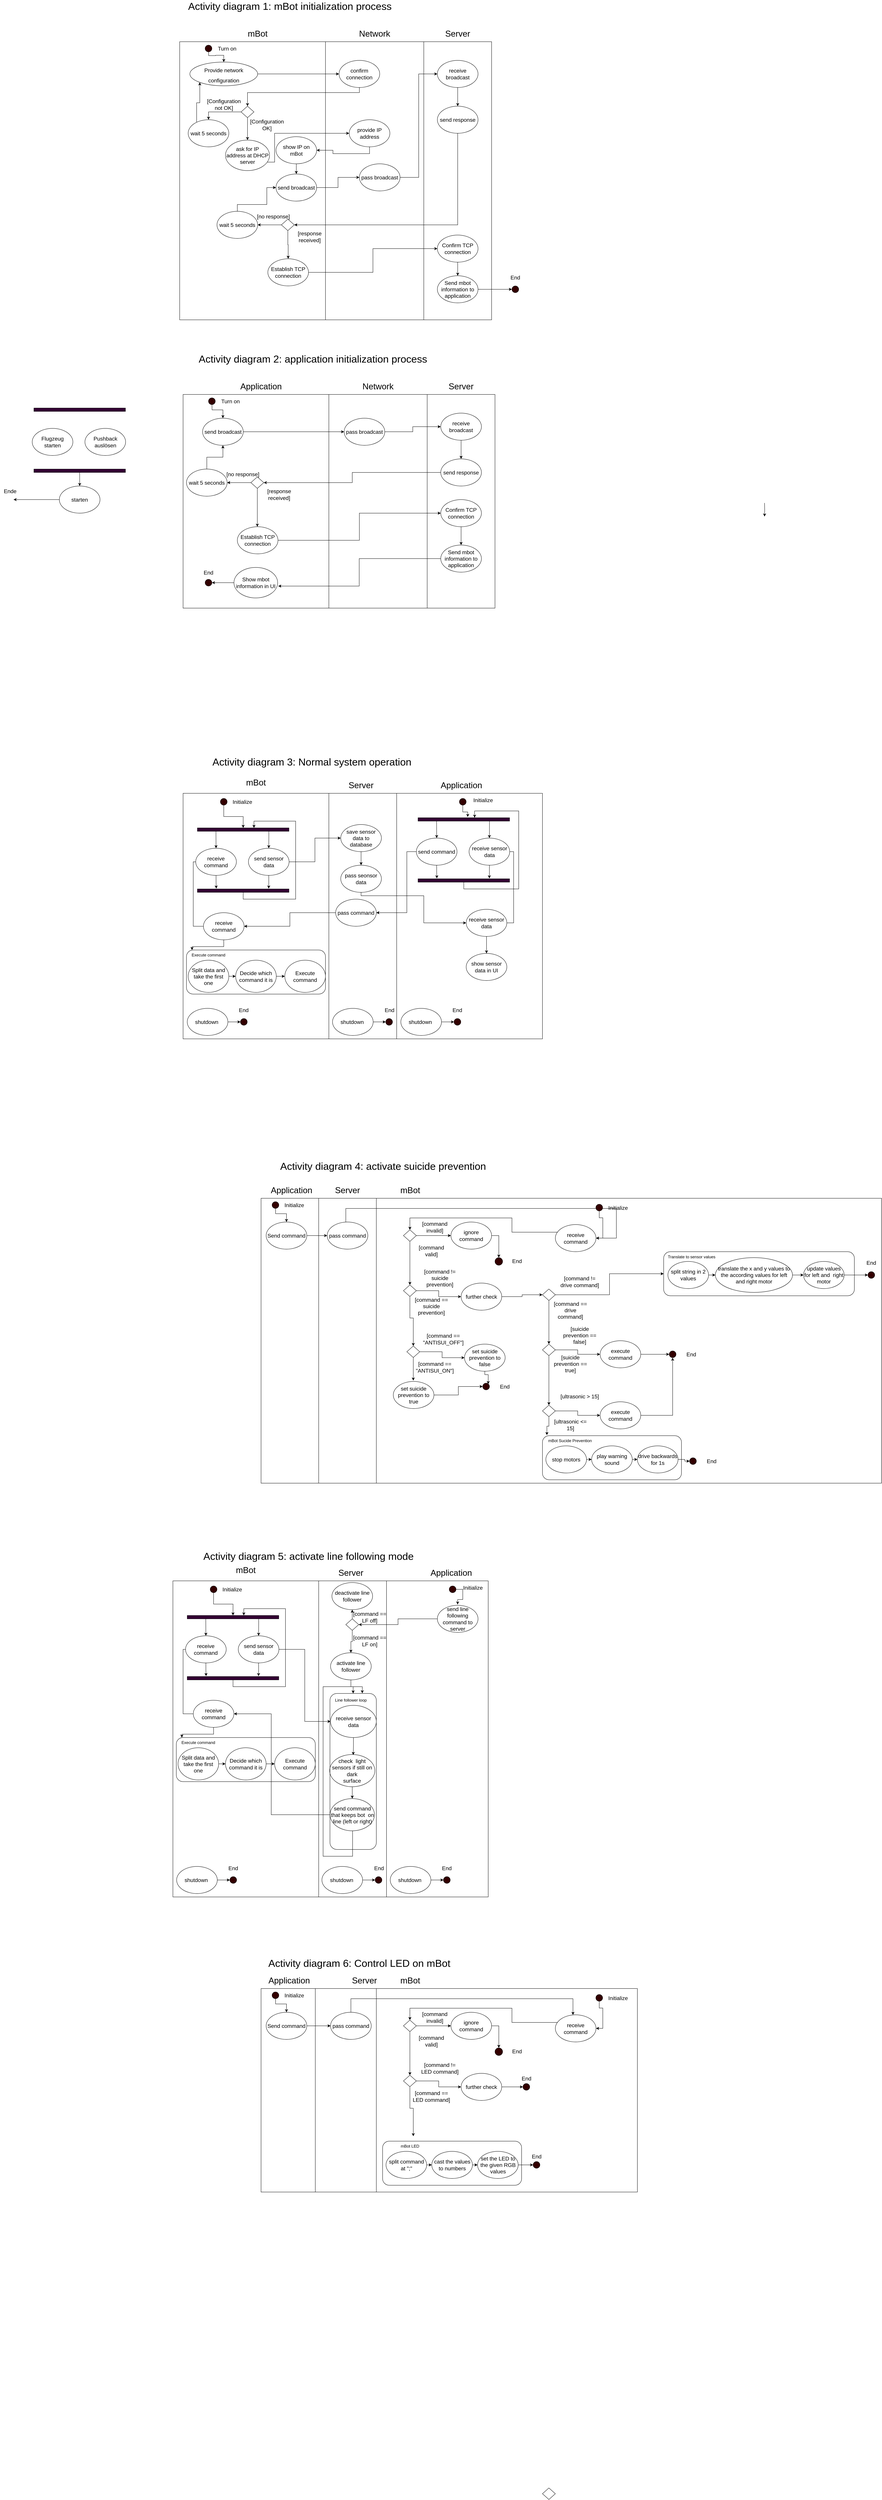 <mxfile version="20.3.0" type="device"><diagram id="C5RBs43oDa-KdzZeNtuy" name="Page-1"><mxGraphModel dx="1989" dy="732" grid="1" gridSize="10" guides="1" tooltips="1" connect="1" arrows="1" fold="1" page="1" pageScale="1" pageWidth="827" pageHeight="1169" math="0" shadow="0"><root><mxCell id="WIyWlLk6GJQsqaUBKTNV-0"/><mxCell id="WIyWlLk6GJQsqaUBKTNV-1" parent="WIyWlLk6GJQsqaUBKTNV-0"/><mxCell id="9zvWHuvdc84owImTrtZE-0" value="Activity diagram 1: mBot initialization process" style="text;html=1;strokeColor=none;fillColor=none;align=center;verticalAlign=middle;whiteSpace=wrap;rounded=0;fontSize=30;" parent="WIyWlLk6GJQsqaUBKTNV-1" vertex="1"><mxGeometry x="-70" y="110" width="850" height="30" as="geometry"/></mxCell><mxCell id="9zvWHuvdc84owImTrtZE-1" value="" style="rounded=0;whiteSpace=wrap;html=1;" parent="WIyWlLk6GJQsqaUBKTNV-1" vertex="1"><mxGeometry x="30" y="230" width="430" height="820" as="geometry"/></mxCell><mxCell id="9zvWHuvdc84owImTrtZE-2" value="" style="rounded=0;whiteSpace=wrap;html=1;" parent="WIyWlLk6GJQsqaUBKTNV-1" vertex="1"><mxGeometry x="460" y="230" width="290" height="820" as="geometry"/></mxCell><mxCell id="9zvWHuvdc84owImTrtZE-3" value="mBot" style="text;html=1;strokeColor=none;fillColor=none;align=center;verticalAlign=middle;whiteSpace=wrap;rounded=0;strokeWidth=13;fontSize=25;" parent="WIyWlLk6GJQsqaUBKTNV-1" vertex="1"><mxGeometry x="230" y="190" width="60" height="30" as="geometry"/></mxCell><mxCell id="9zvWHuvdc84owImTrtZE-4" value="Network" style="text;html=1;strokeColor=none;fillColor=none;align=center;verticalAlign=middle;whiteSpace=wrap;rounded=0;fontSize=25;" parent="WIyWlLk6GJQsqaUBKTNV-1" vertex="1"><mxGeometry x="575" y="190" width="60" height="30" as="geometry"/></mxCell><mxCell id="9zvWHuvdc84owImTrtZE-5" style="edgeStyle=orthogonalEdgeStyle;rounded=0;orthogonalLoop=1;jettySize=auto;html=1;fontSize=16;" parent="WIyWlLk6GJQsqaUBKTNV-1" target="9zvWHuvdc84owImTrtZE-7" edge="1"><mxGeometry relative="1" as="geometry"><mxPoint x="115" y="250" as="sourcePoint"/></mxGeometry></mxCell><mxCell id="9zvWHuvdc84owImTrtZE-6" style="edgeStyle=orthogonalEdgeStyle;rounded=0;orthogonalLoop=1;jettySize=auto;html=1;entryX=0;entryY=0.5;entryDx=0;entryDy=0;fontSize=16;" parent="WIyWlLk6GJQsqaUBKTNV-1" source="9zvWHuvdc84owImTrtZE-7" target="9zvWHuvdc84owImTrtZE-9" edge="1"><mxGeometry relative="1" as="geometry"/></mxCell><mxCell id="9zvWHuvdc84owImTrtZE-7" value="&lt;span style=&quot;font-size: 16px;&quot;&gt;Provide network configuration&lt;/span&gt;" style="ellipse;whiteSpace=wrap;html=1;strokeWidth=1;fontSize=25;" parent="WIyWlLk6GJQsqaUBKTNV-1" vertex="1"><mxGeometry x="60" y="290" width="200" height="70" as="geometry"/></mxCell><mxCell id="9zvWHuvdc84owImTrtZE-8" style="edgeStyle=orthogonalEdgeStyle;rounded=0;orthogonalLoop=1;jettySize=auto;html=1;entryX=0.5;entryY=0;entryDx=0;entryDy=0;fontSize=16;exitX=0.5;exitY=1;exitDx=0;exitDy=0;" parent="WIyWlLk6GJQsqaUBKTNV-1" source="9zvWHuvdc84owImTrtZE-9" target="9zvWHuvdc84owImTrtZE-12" edge="1"><mxGeometry relative="1" as="geometry"><mxPoint x="560" y="370" as="sourcePoint"/><Array as="points"><mxPoint x="560" y="380"/><mxPoint x="230" y="380"/></Array></mxGeometry></mxCell><mxCell id="9zvWHuvdc84owImTrtZE-9" value="confirm connection" style="ellipse;whiteSpace=wrap;html=1;strokeWidth=1;fontSize=16;" parent="WIyWlLk6GJQsqaUBKTNV-1" vertex="1"><mxGeometry x="500" y="285" width="120" height="80" as="geometry"/></mxCell><mxCell id="9zvWHuvdc84owImTrtZE-10" style="edgeStyle=orthogonalEdgeStyle;rounded=0;orthogonalLoop=1;jettySize=auto;html=1;fontSize=16;" parent="WIyWlLk6GJQsqaUBKTNV-1" source="9zvWHuvdc84owImTrtZE-12" target="9zvWHuvdc84owImTrtZE-14" edge="1"><mxGeometry relative="1" as="geometry"/></mxCell><mxCell id="9zvWHuvdc84owImTrtZE-11" style="edgeStyle=orthogonalEdgeStyle;rounded=0;orthogonalLoop=1;jettySize=auto;html=1;entryX=0.5;entryY=0;entryDx=0;entryDy=0;fontSize=9;" parent="WIyWlLk6GJQsqaUBKTNV-1" source="9zvWHuvdc84owImTrtZE-12" target="i5vnEh2vXLSv_CidUzlr-8" edge="1"><mxGeometry relative="1" as="geometry"><mxPoint x="230.83" y="541.86" as="targetPoint"/></mxGeometry></mxCell><mxCell id="9zvWHuvdc84owImTrtZE-12" value="" style="rhombus;whiteSpace=wrap;html=1;strokeWidth=1;fontSize=16;" parent="WIyWlLk6GJQsqaUBKTNV-1" vertex="1"><mxGeometry x="211" y="420" width="38" height="34" as="geometry"/></mxCell><mxCell id="9zvWHuvdc84owImTrtZE-57" style="edgeStyle=orthogonalEdgeStyle;rounded=0;orthogonalLoop=1;jettySize=auto;html=1;entryX=0;entryY=1;entryDx=0;entryDy=0;fontSize=30;" parent="WIyWlLk6GJQsqaUBKTNV-1" source="9zvWHuvdc84owImTrtZE-14" target="9zvWHuvdc84owImTrtZE-7" edge="1"><mxGeometry relative="1" as="geometry"><Array as="points"><mxPoint x="80" y="410"/><mxPoint x="89" y="410"/></Array></mxGeometry></mxCell><mxCell id="9zvWHuvdc84owImTrtZE-14" value="wait 5 seconds" style="ellipse;whiteSpace=wrap;html=1;strokeWidth=1;fontSize=16;" parent="WIyWlLk6GJQsqaUBKTNV-1" vertex="1"><mxGeometry x="55" y="460" width="120" height="80" as="geometry"/></mxCell><mxCell id="9zvWHuvdc84owImTrtZE-15" value="[Configuration not OK]" style="text;html=1;strokeColor=none;fillColor=none;align=center;verticalAlign=middle;whiteSpace=wrap;rounded=0;strokeWidth=1;fontSize=16;" parent="WIyWlLk6GJQsqaUBKTNV-1" vertex="1"><mxGeometry x="102.5" y="400" width="115" height="30" as="geometry"/></mxCell><mxCell id="9zvWHuvdc84owImTrtZE-24" value="[Configuration OK]" style="text;html=1;strokeColor=none;fillColor=none;align=center;verticalAlign=middle;whiteSpace=wrap;rounded=0;strokeWidth=1;fontSize=16;" parent="WIyWlLk6GJQsqaUBKTNV-1" vertex="1"><mxGeometry x="230" y="460" width="115" height="30" as="geometry"/></mxCell><mxCell id="9zvWHuvdc84owImTrtZE-37" value="" style="rounded=0;whiteSpace=wrap;html=1;strokeWidth=1;fontSize=16;fillColor=#330033;" parent="WIyWlLk6GJQsqaUBKTNV-1" vertex="1"><mxGeometry x="-400" y="1310" width="270" height="10" as="geometry"/></mxCell><mxCell id="9zvWHuvdc84owImTrtZE-39" value="Flugzeug starten" style="ellipse;whiteSpace=wrap;html=1;strokeWidth=1;fontSize=16;fillColor=none;" parent="WIyWlLk6GJQsqaUBKTNV-1" vertex="1"><mxGeometry x="-405" y="1370" width="120" height="80" as="geometry"/></mxCell><mxCell id="9zvWHuvdc84owImTrtZE-40" value="Pushback auslösen" style="ellipse;whiteSpace=wrap;html=1;strokeWidth=1;fontSize=16;fillColor=none;" parent="WIyWlLk6GJQsqaUBKTNV-1" vertex="1"><mxGeometry x="-249.5" y="1370" width="120" height="80" as="geometry"/></mxCell><mxCell id="9zvWHuvdc84owImTrtZE-41" style="edgeStyle=orthogonalEdgeStyle;rounded=0;orthogonalLoop=1;jettySize=auto;html=1;entryX=0.5;entryY=0;entryDx=0;entryDy=0;fontSize=16;endArrow=none;endFill=0;" parent="WIyWlLk6GJQsqaUBKTNV-1" source="9zvWHuvdc84owImTrtZE-42" target="9zvWHuvdc84owImTrtZE-47" edge="1"><mxGeometry relative="1" as="geometry"/></mxCell><mxCell id="9zvWHuvdc84owImTrtZE-42" value="" style="rounded=0;whiteSpace=wrap;html=1;strokeWidth=1;fontSize=16;fillColor=#330033;" parent="WIyWlLk6GJQsqaUBKTNV-1" vertex="1"><mxGeometry x="-400" y="1490" width="270" height="10" as="geometry"/></mxCell><mxCell id="9zvWHuvdc84owImTrtZE-45" style="edgeStyle=orthogonalEdgeStyle;rounded=0;orthogonalLoop=1;jettySize=auto;html=1;entryX=1;entryY=0.5;entryDx=0;entryDy=0;fontSize=16;endArrow=classic;endFill=1;" parent="WIyWlLk6GJQsqaUBKTNV-1" source="9zvWHuvdc84owImTrtZE-47" edge="1"><mxGeometry relative="1" as="geometry"><mxPoint x="-460" y="1580" as="targetPoint"/></mxGeometry></mxCell><mxCell id="9zvWHuvdc84owImTrtZE-46" value="" style="edgeStyle=orthogonalEdgeStyle;rounded=0;orthogonalLoop=1;jettySize=auto;html=1;fontSize=16;endArrow=none;endFill=0;startArrow=classic;startFill=1;" parent="WIyWlLk6GJQsqaUBKTNV-1" source="9zvWHuvdc84owImTrtZE-47" target="9zvWHuvdc84owImTrtZE-42" edge="1"><mxGeometry relative="1" as="geometry"/></mxCell><mxCell id="9zvWHuvdc84owImTrtZE-47" value="starten" style="ellipse;whiteSpace=wrap;html=1;strokeWidth=1;fontSize=16;fillColor=none;" parent="WIyWlLk6GJQsqaUBKTNV-1" vertex="1"><mxGeometry x="-325" y="1540" width="120" height="80" as="geometry"/></mxCell><mxCell id="9zvWHuvdc84owImTrtZE-48" value="" style="ellipse;whiteSpace=wrap;html=1;aspect=fixed;strokeWidth=1;fontSize=16;fillColor=#330000;" parent="WIyWlLk6GJQsqaUBKTNV-1" vertex="1"><mxGeometry x="105" y="240" width="20" height="20" as="geometry"/></mxCell><mxCell id="9zvWHuvdc84owImTrtZE-51" value="Ende" style="text;html=1;strokeColor=none;fillColor=none;align=center;verticalAlign=middle;whiteSpace=wrap;rounded=0;strokeWidth=1;fontSize=16;" parent="WIyWlLk6GJQsqaUBKTNV-1" vertex="1"><mxGeometry x="-500" y="1540" width="60" height="30" as="geometry"/></mxCell><mxCell id="9zvWHuvdc84owImTrtZE-53" value="Turn on" style="text;html=1;strokeColor=none;fillColor=none;align=center;verticalAlign=middle;whiteSpace=wrap;rounded=0;strokeWidth=1;fontSize=16;" parent="WIyWlLk6GJQsqaUBKTNV-1" vertex="1"><mxGeometry x="140" y="235" width="60" height="30" as="geometry"/></mxCell><mxCell id="9zvWHuvdc84owImTrtZE-62" style="edgeStyle=orthogonalEdgeStyle;rounded=0;orthogonalLoop=1;jettySize=auto;html=1;fontSize=30;" parent="WIyWlLk6GJQsqaUBKTNV-1" source="9zvWHuvdc84owImTrtZE-60" target="9zvWHuvdc84owImTrtZE-63" edge="1"><mxGeometry relative="1" as="geometry"><mxPoint x="500" y="580" as="targetPoint"/></mxGeometry></mxCell><mxCell id="9zvWHuvdc84owImTrtZE-60" value="send broadcast" style="ellipse;whiteSpace=wrap;html=1;strokeWidth=1;fontSize=16;" parent="WIyWlLk6GJQsqaUBKTNV-1" vertex="1"><mxGeometry x="314" y="620" width="120" height="80" as="geometry"/></mxCell><mxCell id="i5vnEh2vXLSv_CidUzlr-3" value="" style="rounded=0;whiteSpace=wrap;html=1;" parent="WIyWlLk6GJQsqaUBKTNV-1" vertex="1"><mxGeometry x="750" y="230" width="200" height="820" as="geometry"/></mxCell><mxCell id="i5vnEh2vXLSv_CidUzlr-17" style="edgeStyle=orthogonalEdgeStyle;rounded=0;orthogonalLoop=1;jettySize=auto;html=1;entryX=0;entryY=0.5;entryDx=0;entryDy=0;" parent="WIyWlLk6GJQsqaUBKTNV-1" source="9zvWHuvdc84owImTrtZE-63" target="i5vnEh2vXLSv_CidUzlr-13" edge="1"><mxGeometry relative="1" as="geometry"/></mxCell><mxCell id="9zvWHuvdc84owImTrtZE-63" value="pass broadcast" style="ellipse;whiteSpace=wrap;html=1;strokeWidth=1;fontSize=16;" parent="WIyWlLk6GJQsqaUBKTNV-1" vertex="1"><mxGeometry x="560" y="590" width="120" height="80" as="geometry"/></mxCell><mxCell id="i5vnEh2vXLSv_CidUzlr-4" value="Server" style="text;html=1;strokeColor=none;fillColor=none;align=center;verticalAlign=middle;whiteSpace=wrap;rounded=0;fontSize=25;" parent="WIyWlLk6GJQsqaUBKTNV-1" vertex="1"><mxGeometry x="820" y="190" width="60" height="30" as="geometry"/></mxCell><mxCell id="i5vnEh2vXLSv_CidUzlr-11" style="edgeStyle=orthogonalEdgeStyle;rounded=0;orthogonalLoop=1;jettySize=auto;html=1;entryX=1;entryY=0.5;entryDx=0;entryDy=0;exitX=0.5;exitY=1;exitDx=0;exitDy=0;" parent="WIyWlLk6GJQsqaUBKTNV-1" source="i5vnEh2vXLSv_CidUzlr-6" target="i5vnEh2vXLSv_CidUzlr-10" edge="1"><mxGeometry relative="1" as="geometry"/></mxCell><mxCell id="i5vnEh2vXLSv_CidUzlr-6" value="provide IP address" style="ellipse;whiteSpace=wrap;html=1;strokeWidth=1;fontSize=16;" parent="WIyWlLk6GJQsqaUBKTNV-1" vertex="1"><mxGeometry x="530" y="460" width="120" height="80" as="geometry"/></mxCell><mxCell id="i5vnEh2vXLSv_CidUzlr-9" style="edgeStyle=orthogonalEdgeStyle;rounded=0;orthogonalLoop=1;jettySize=auto;html=1;entryX=0;entryY=0.5;entryDx=0;entryDy=0;" parent="WIyWlLk6GJQsqaUBKTNV-1" source="i5vnEh2vXLSv_CidUzlr-8" target="i5vnEh2vXLSv_CidUzlr-6" edge="1"><mxGeometry relative="1" as="geometry"><Array as="points"><mxPoint x="310" y="585"/><mxPoint x="310" y="500"/></Array></mxGeometry></mxCell><mxCell id="i5vnEh2vXLSv_CidUzlr-8" value="ask for IP address at DHCP server" style="ellipse;whiteSpace=wrap;html=1;strokeWidth=1;fontSize=16;" parent="WIyWlLk6GJQsqaUBKTNV-1" vertex="1"><mxGeometry x="165" y="520" width="130" height="90" as="geometry"/></mxCell><mxCell id="i5vnEh2vXLSv_CidUzlr-12" style="edgeStyle=orthogonalEdgeStyle;rounded=0;orthogonalLoop=1;jettySize=auto;html=1;entryX=0.5;entryY=0;entryDx=0;entryDy=0;" parent="WIyWlLk6GJQsqaUBKTNV-1" source="i5vnEh2vXLSv_CidUzlr-10" target="9zvWHuvdc84owImTrtZE-60" edge="1"><mxGeometry relative="1" as="geometry"/></mxCell><mxCell id="i5vnEh2vXLSv_CidUzlr-10" value="show IP on mBot" style="ellipse;whiteSpace=wrap;html=1;strokeWidth=1;fontSize=16;" parent="WIyWlLk6GJQsqaUBKTNV-1" vertex="1"><mxGeometry x="314" y="510" width="120" height="80" as="geometry"/></mxCell><mxCell id="i5vnEh2vXLSv_CidUzlr-18" style="edgeStyle=orthogonalEdgeStyle;rounded=0;orthogonalLoop=1;jettySize=auto;html=1;entryX=0.5;entryY=0;entryDx=0;entryDy=0;" parent="WIyWlLk6GJQsqaUBKTNV-1" source="i5vnEh2vXLSv_CidUzlr-13" target="i5vnEh2vXLSv_CidUzlr-15" edge="1"><mxGeometry relative="1" as="geometry"/></mxCell><mxCell id="i5vnEh2vXLSv_CidUzlr-13" value="receive broadcast" style="ellipse;whiteSpace=wrap;html=1;strokeWidth=1;fontSize=16;" parent="WIyWlLk6GJQsqaUBKTNV-1" vertex="1"><mxGeometry x="790" y="285" width="120" height="80" as="geometry"/></mxCell><mxCell id="0W_5cbt4QV1G02QheWNJ-1" style="edgeStyle=orthogonalEdgeStyle;rounded=0;orthogonalLoop=1;jettySize=auto;html=1;entryX=1;entryY=0.5;entryDx=0;entryDy=0;" parent="WIyWlLk6GJQsqaUBKTNV-1" source="i5vnEh2vXLSv_CidUzlr-15" target="0W_5cbt4QV1G02QheWNJ-16" edge="1"><mxGeometry relative="1" as="geometry"><mxPoint x="434" y="770" as="targetPoint"/><Array as="points"><mxPoint x="850" y="770"/></Array></mxGeometry></mxCell><mxCell id="i5vnEh2vXLSv_CidUzlr-15" value="send response" style="ellipse;whiteSpace=wrap;html=1;strokeWidth=1;fontSize=16;" parent="WIyWlLk6GJQsqaUBKTNV-1" vertex="1"><mxGeometry x="790" y="420" width="120" height="80" as="geometry"/></mxCell><mxCell id="0W_5cbt4QV1G02QheWNJ-3" style="edgeStyle=orthogonalEdgeStyle;rounded=0;orthogonalLoop=1;jettySize=auto;html=1;" parent="WIyWlLk6GJQsqaUBKTNV-1" source="0W_5cbt4QV1G02QheWNJ-16" target="0W_5cbt4QV1G02QheWNJ-2" edge="1"><mxGeometry relative="1" as="geometry"><mxPoint x="314" y="770" as="sourcePoint"/></mxGeometry></mxCell><mxCell id="0W_5cbt4QV1G02QheWNJ-26" style="edgeStyle=orthogonalEdgeStyle;rounded=0;orthogonalLoop=1;jettySize=auto;html=1;" parent="WIyWlLk6GJQsqaUBKTNV-1" source="0W_5cbt4QV1G02QheWNJ-2" target="0W_5cbt4QV1G02QheWNJ-5" edge="1"><mxGeometry relative="1" as="geometry"/></mxCell><mxCell id="0W_5cbt4QV1G02QheWNJ-2" value="Establish TCP connection" style="ellipse;whiteSpace=wrap;html=1;strokeWidth=1;fontSize=16;" parent="WIyWlLk6GJQsqaUBKTNV-1" vertex="1"><mxGeometry x="290" y="870" width="120" height="80" as="geometry"/></mxCell><mxCell id="0W_5cbt4QV1G02QheWNJ-8" style="edgeStyle=orthogonalEdgeStyle;rounded=0;orthogonalLoop=1;jettySize=auto;html=1;entryX=0.5;entryY=0;entryDx=0;entryDy=0;" parent="WIyWlLk6GJQsqaUBKTNV-1" source="0W_5cbt4QV1G02QheWNJ-5" target="0W_5cbt4QV1G02QheWNJ-7" edge="1"><mxGeometry relative="1" as="geometry"/></mxCell><mxCell id="0W_5cbt4QV1G02QheWNJ-5" value="Confirm TCP connection" style="ellipse;whiteSpace=wrap;html=1;strokeWidth=1;fontSize=16;" parent="WIyWlLk6GJQsqaUBKTNV-1" vertex="1"><mxGeometry x="790" y="800" width="120" height="80" as="geometry"/></mxCell><mxCell id="0W_5cbt4QV1G02QheWNJ-11" style="edgeStyle=orthogonalEdgeStyle;rounded=0;orthogonalLoop=1;jettySize=auto;html=1;" parent="WIyWlLk6GJQsqaUBKTNV-1" source="0W_5cbt4QV1G02QheWNJ-7" target="0W_5cbt4QV1G02QheWNJ-9" edge="1"><mxGeometry relative="1" as="geometry"/></mxCell><mxCell id="0W_5cbt4QV1G02QheWNJ-7" value="Send mbot information to application" style="ellipse;whiteSpace=wrap;html=1;strokeWidth=1;fontSize=16;" parent="WIyWlLk6GJQsqaUBKTNV-1" vertex="1"><mxGeometry x="790" y="920" width="120" height="80" as="geometry"/></mxCell><mxCell id="0W_5cbt4QV1G02QheWNJ-9" value="" style="ellipse;whiteSpace=wrap;html=1;aspect=fixed;strokeWidth=1;fontSize=16;fillColor=#330000;" parent="WIyWlLk6GJQsqaUBKTNV-1" vertex="1"><mxGeometry x="1010" y="950" width="20" height="20" as="geometry"/></mxCell><mxCell id="0W_5cbt4QV1G02QheWNJ-10" style="edgeStyle=orthogonalEdgeStyle;rounded=0;orthogonalLoop=1;jettySize=auto;html=1;entryX=0.5;entryY=0;entryDx=0;entryDy=0;" parent="WIyWlLk6GJQsqaUBKTNV-1" edge="1"><mxGeometry relative="1" as="geometry"><mxPoint x="1755" y="1590" as="sourcePoint"/><mxPoint x="1755" y="1630" as="targetPoint"/></mxGeometry></mxCell><mxCell id="0W_5cbt4QV1G02QheWNJ-13" value="End" style="text;html=1;strokeColor=none;fillColor=none;align=center;verticalAlign=middle;whiteSpace=wrap;rounded=0;strokeWidth=1;fontSize=16;" parent="WIyWlLk6GJQsqaUBKTNV-1" vertex="1"><mxGeometry x="990" y="910" width="60" height="30" as="geometry"/></mxCell><mxCell id="0W_5cbt4QV1G02QheWNJ-20" style="edgeStyle=orthogonalEdgeStyle;rounded=0;orthogonalLoop=1;jettySize=auto;html=1;" parent="WIyWlLk6GJQsqaUBKTNV-1" source="0W_5cbt4QV1G02QheWNJ-16" target="0W_5cbt4QV1G02QheWNJ-19" edge="1"><mxGeometry relative="1" as="geometry"/></mxCell><mxCell id="0W_5cbt4QV1G02QheWNJ-16" value="" style="rhombus;whiteSpace=wrap;html=1;strokeWidth=1;fontSize=16;" parent="WIyWlLk6GJQsqaUBKTNV-1" vertex="1"><mxGeometry x="330" y="753" width="38" height="34" as="geometry"/></mxCell><mxCell id="0W_5cbt4QV1G02QheWNJ-25" style="edgeStyle=orthogonalEdgeStyle;rounded=0;orthogonalLoop=1;jettySize=auto;html=1;entryX=0;entryY=0.5;entryDx=0;entryDy=0;" parent="WIyWlLk6GJQsqaUBKTNV-1" source="0W_5cbt4QV1G02QheWNJ-19" target="9zvWHuvdc84owImTrtZE-60" edge="1"><mxGeometry relative="1" as="geometry"><Array as="points"><mxPoint x="200" y="710"/><mxPoint x="287" y="710"/><mxPoint x="287" y="660"/></Array></mxGeometry></mxCell><mxCell id="0W_5cbt4QV1G02QheWNJ-19" value="wait 5 seconds" style="ellipse;whiteSpace=wrap;html=1;strokeWidth=1;fontSize=16;" parent="WIyWlLk6GJQsqaUBKTNV-1" vertex="1"><mxGeometry x="140" y="730" width="120" height="80" as="geometry"/></mxCell><mxCell id="0W_5cbt4QV1G02QheWNJ-22" value="[response received]" style="text;html=1;strokeColor=none;fillColor=none;align=center;verticalAlign=middle;whiteSpace=wrap;rounded=0;strokeWidth=1;fontSize=16;" parent="WIyWlLk6GJQsqaUBKTNV-1" vertex="1"><mxGeometry x="356" y="790" width="115" height="30" as="geometry"/></mxCell><mxCell id="0W_5cbt4QV1G02QheWNJ-24" value="[no response]" style="text;html=1;strokeColor=none;fillColor=none;align=center;verticalAlign=middle;whiteSpace=wrap;rounded=0;strokeWidth=1;fontSize=16;" parent="WIyWlLk6GJQsqaUBKTNV-1" vertex="1"><mxGeometry x="249" y="730" width="115" height="30" as="geometry"/></mxCell><mxCell id="0W_5cbt4QV1G02QheWNJ-125" value="" style="rounded=0;whiteSpace=wrap;html=1;" parent="WIyWlLk6GJQsqaUBKTNV-1" vertex="1"><mxGeometry x="40" y="1270" width="430" height="630" as="geometry"/></mxCell><mxCell id="0W_5cbt4QV1G02QheWNJ-126" value="" style="rounded=0;whiteSpace=wrap;html=1;" parent="WIyWlLk6GJQsqaUBKTNV-1" vertex="1"><mxGeometry x="470" y="1270" width="290" height="630" as="geometry"/></mxCell><mxCell id="0W_5cbt4QV1G02QheWNJ-127" value="Application" style="text;html=1;strokeColor=none;fillColor=none;align=center;verticalAlign=middle;whiteSpace=wrap;rounded=0;strokeWidth=13;fontSize=25;" parent="WIyWlLk6GJQsqaUBKTNV-1" vertex="1"><mxGeometry x="240" y="1230" width="60" height="30" as="geometry"/></mxCell><mxCell id="0W_5cbt4QV1G02QheWNJ-128" value="Network" style="text;html=1;strokeColor=none;fillColor=none;align=center;verticalAlign=middle;whiteSpace=wrap;rounded=0;fontSize=25;" parent="WIyWlLk6GJQsqaUBKTNV-1" vertex="1"><mxGeometry x="585" y="1230" width="60" height="30" as="geometry"/></mxCell><mxCell id="0W_5cbt4QV1G02QheWNJ-129" style="edgeStyle=orthogonalEdgeStyle;rounded=0;orthogonalLoop=1;jettySize=auto;html=1;fontSize=16;" parent="WIyWlLk6GJQsqaUBKTNV-1" target="0W_5cbt4QV1G02QheWNJ-144" edge="1"><mxGeometry relative="1" as="geometry"><mxPoint x="125" y="1290" as="sourcePoint"/><mxPoint x="170" y="1330" as="targetPoint"/></mxGeometry></mxCell><mxCell id="0W_5cbt4QV1G02QheWNJ-141" value="" style="ellipse;whiteSpace=wrap;html=1;aspect=fixed;strokeWidth=1;fontSize=16;fillColor=#330000;" parent="WIyWlLk6GJQsqaUBKTNV-1" vertex="1"><mxGeometry x="115" y="1280" width="20" height="20" as="geometry"/></mxCell><mxCell id="0W_5cbt4QV1G02QheWNJ-142" value="Turn on" style="text;html=1;strokeColor=none;fillColor=none;align=center;verticalAlign=middle;whiteSpace=wrap;rounded=0;strokeWidth=1;fontSize=16;" parent="WIyWlLk6GJQsqaUBKTNV-1" vertex="1"><mxGeometry x="150" y="1275" width="60" height="30" as="geometry"/></mxCell><mxCell id="0W_5cbt4QV1G02QheWNJ-143" style="edgeStyle=orthogonalEdgeStyle;rounded=0;orthogonalLoop=1;jettySize=auto;html=1;fontSize=30;" parent="WIyWlLk6GJQsqaUBKTNV-1" source="0W_5cbt4QV1G02QheWNJ-144" target="0W_5cbt4QV1G02QheWNJ-147" edge="1"><mxGeometry relative="1" as="geometry"><mxPoint x="410" y="1340" as="targetPoint"/></mxGeometry></mxCell><mxCell id="0W_5cbt4QV1G02QheWNJ-144" value="send broadcast" style="ellipse;whiteSpace=wrap;html=1;strokeWidth=1;fontSize=16;" parent="WIyWlLk6GJQsqaUBKTNV-1" vertex="1"><mxGeometry x="97.5" y="1340" width="120" height="80" as="geometry"/></mxCell><mxCell id="0W_5cbt4QV1G02QheWNJ-145" value="" style="rounded=0;whiteSpace=wrap;html=1;" parent="WIyWlLk6GJQsqaUBKTNV-1" vertex="1"><mxGeometry x="760" y="1270" width="200" height="630" as="geometry"/></mxCell><mxCell id="0W_5cbt4QV1G02QheWNJ-146" style="edgeStyle=orthogonalEdgeStyle;rounded=0;orthogonalLoop=1;jettySize=auto;html=1;entryX=0;entryY=0.5;entryDx=0;entryDy=0;" parent="WIyWlLk6GJQsqaUBKTNV-1" source="0W_5cbt4QV1G02QheWNJ-147" target="0W_5cbt4QV1G02QheWNJ-156" edge="1"><mxGeometry relative="1" as="geometry"/></mxCell><mxCell id="0W_5cbt4QV1G02QheWNJ-147" value="pass broadcast" style="ellipse;whiteSpace=wrap;html=1;strokeWidth=1;fontSize=16;" parent="WIyWlLk6GJQsqaUBKTNV-1" vertex="1"><mxGeometry x="515" y="1340" width="120" height="80" as="geometry"/></mxCell><mxCell id="0W_5cbt4QV1G02QheWNJ-148" value="Server" style="text;html=1;strokeColor=none;fillColor=none;align=center;verticalAlign=middle;whiteSpace=wrap;rounded=0;fontSize=25;" parent="WIyWlLk6GJQsqaUBKTNV-1" vertex="1"><mxGeometry x="830" y="1230" width="60" height="30" as="geometry"/></mxCell><mxCell id="0W_5cbt4QV1G02QheWNJ-155" style="edgeStyle=orthogonalEdgeStyle;rounded=0;orthogonalLoop=1;jettySize=auto;html=1;entryX=0.5;entryY=0;entryDx=0;entryDy=0;" parent="WIyWlLk6GJQsqaUBKTNV-1" source="0W_5cbt4QV1G02QheWNJ-156" target="0W_5cbt4QV1G02QheWNJ-158" edge="1"><mxGeometry relative="1" as="geometry"/></mxCell><mxCell id="0W_5cbt4QV1G02QheWNJ-156" value="receive broadcast" style="ellipse;whiteSpace=wrap;html=1;strokeWidth=1;fontSize=16;" parent="WIyWlLk6GJQsqaUBKTNV-1" vertex="1"><mxGeometry x="800" y="1325" width="120" height="80" as="geometry"/></mxCell><mxCell id="0W_5cbt4QV1G02QheWNJ-224" style="edgeStyle=orthogonalEdgeStyle;rounded=0;orthogonalLoop=1;jettySize=auto;html=1;" parent="WIyWlLk6GJQsqaUBKTNV-1" source="0W_5cbt4QV1G02QheWNJ-158" target="0W_5cbt4QV1G02QheWNJ-169" edge="1"><mxGeometry relative="1" as="geometry"/></mxCell><mxCell id="0W_5cbt4QV1G02QheWNJ-158" value="send response" style="ellipse;whiteSpace=wrap;html=1;strokeWidth=1;fontSize=16;" parent="WIyWlLk6GJQsqaUBKTNV-1" vertex="1"><mxGeometry x="800" y="1460" width="120" height="80" as="geometry"/></mxCell><mxCell id="0W_5cbt4QV1G02QheWNJ-159" style="edgeStyle=orthogonalEdgeStyle;rounded=0;orthogonalLoop=1;jettySize=auto;html=1;" parent="WIyWlLk6GJQsqaUBKTNV-1" source="0W_5cbt4QV1G02QheWNJ-169" target="0W_5cbt4QV1G02QheWNJ-161" edge="1"><mxGeometry relative="1" as="geometry"><mxPoint x="224" y="1530" as="sourcePoint"/><Array as="points"><mxPoint x="260" y="1685"/></Array></mxGeometry></mxCell><mxCell id="0W_5cbt4QV1G02QheWNJ-160" style="edgeStyle=orthogonalEdgeStyle;rounded=0;orthogonalLoop=1;jettySize=auto;html=1;" parent="WIyWlLk6GJQsqaUBKTNV-1" source="0W_5cbt4QV1G02QheWNJ-161" target="0W_5cbt4QV1G02QheWNJ-163" edge="1"><mxGeometry relative="1" as="geometry"/></mxCell><mxCell id="0W_5cbt4QV1G02QheWNJ-161" value="Establish TCP connection" style="ellipse;whiteSpace=wrap;html=1;strokeWidth=1;fontSize=16;" parent="WIyWlLk6GJQsqaUBKTNV-1" vertex="1"><mxGeometry x="200" y="1660" width="120" height="80" as="geometry"/></mxCell><mxCell id="0W_5cbt4QV1G02QheWNJ-162" style="edgeStyle=orthogonalEdgeStyle;rounded=0;orthogonalLoop=1;jettySize=auto;html=1;entryX=0.5;entryY=0;entryDx=0;entryDy=0;" parent="WIyWlLk6GJQsqaUBKTNV-1" source="0W_5cbt4QV1G02QheWNJ-163" target="0W_5cbt4QV1G02QheWNJ-165" edge="1"><mxGeometry relative="1" as="geometry"/></mxCell><mxCell id="0W_5cbt4QV1G02QheWNJ-163" value="Confirm TCP connection" style="ellipse;whiteSpace=wrap;html=1;strokeWidth=1;fontSize=16;" parent="WIyWlLk6GJQsqaUBKTNV-1" vertex="1"><mxGeometry x="800" y="1580" width="120" height="80" as="geometry"/></mxCell><mxCell id="0W_5cbt4QV1G02QheWNJ-227" style="edgeStyle=orthogonalEdgeStyle;rounded=0;orthogonalLoop=1;jettySize=auto;html=1;entryX=1.013;entryY=0.611;entryDx=0;entryDy=0;entryPerimeter=0;" parent="WIyWlLk6GJQsqaUBKTNV-1" source="0W_5cbt4QV1G02QheWNJ-165" target="0W_5cbt4QV1G02QheWNJ-226" edge="1"><mxGeometry relative="1" as="geometry"/></mxCell><mxCell id="0W_5cbt4QV1G02QheWNJ-165" value="Send mbot information to application" style="ellipse;whiteSpace=wrap;html=1;strokeWidth=1;fontSize=16;" parent="WIyWlLk6GJQsqaUBKTNV-1" vertex="1"><mxGeometry x="800" y="1714" width="120" height="80" as="geometry"/></mxCell><mxCell id="0W_5cbt4QV1G02QheWNJ-168" style="edgeStyle=orthogonalEdgeStyle;rounded=0;orthogonalLoop=1;jettySize=auto;html=1;" parent="WIyWlLk6GJQsqaUBKTNV-1" source="0W_5cbt4QV1G02QheWNJ-169" target="0W_5cbt4QV1G02QheWNJ-171" edge="1"><mxGeometry relative="1" as="geometry"/></mxCell><mxCell id="0W_5cbt4QV1G02QheWNJ-169" value="" style="rhombus;whiteSpace=wrap;html=1;strokeWidth=1;fontSize=16;" parent="WIyWlLk6GJQsqaUBKTNV-1" vertex="1"><mxGeometry x="240" y="1513" width="38" height="34" as="geometry"/></mxCell><mxCell id="0W_5cbt4QV1G02QheWNJ-225" style="edgeStyle=orthogonalEdgeStyle;rounded=0;orthogonalLoop=1;jettySize=auto;html=1;" parent="WIyWlLk6GJQsqaUBKTNV-1" source="0W_5cbt4QV1G02QheWNJ-171" target="0W_5cbt4QV1G02QheWNJ-144" edge="1"><mxGeometry relative="1" as="geometry"/></mxCell><mxCell id="0W_5cbt4QV1G02QheWNJ-171" value="wait 5 seconds" style="ellipse;whiteSpace=wrap;html=1;strokeWidth=1;fontSize=16;" parent="WIyWlLk6GJQsqaUBKTNV-1" vertex="1"><mxGeometry x="50" y="1490" width="120" height="80" as="geometry"/></mxCell><mxCell id="0W_5cbt4QV1G02QheWNJ-172" value="[response received]" style="text;html=1;strokeColor=none;fillColor=none;align=center;verticalAlign=middle;whiteSpace=wrap;rounded=0;strokeWidth=1;fontSize=16;" parent="WIyWlLk6GJQsqaUBKTNV-1" vertex="1"><mxGeometry x="266" y="1550" width="115" height="30" as="geometry"/></mxCell><mxCell id="0W_5cbt4QV1G02QheWNJ-173" value="[no response]" style="text;html=1;strokeColor=none;fillColor=none;align=center;verticalAlign=middle;whiteSpace=wrap;rounded=0;strokeWidth=1;fontSize=16;" parent="WIyWlLk6GJQsqaUBKTNV-1" vertex="1"><mxGeometry x="159" y="1490" width="115" height="30" as="geometry"/></mxCell><mxCell id="0W_5cbt4QV1G02QheWNJ-223" value="Activity diagram 2: application initialization process" style="text;html=1;strokeColor=none;fillColor=none;align=center;verticalAlign=middle;whiteSpace=wrap;rounded=0;fontSize=30;" parent="WIyWlLk6GJQsqaUBKTNV-1" vertex="1"><mxGeometry x="-2" y="1150" width="850" height="30" as="geometry"/></mxCell><mxCell id="0W_5cbt4QV1G02QheWNJ-231" style="edgeStyle=orthogonalEdgeStyle;rounded=0;orthogonalLoop=1;jettySize=auto;html=1;entryX=1;entryY=0.5;entryDx=0;entryDy=0;" parent="WIyWlLk6GJQsqaUBKTNV-1" source="0W_5cbt4QV1G02QheWNJ-226" target="0W_5cbt4QV1G02QheWNJ-230" edge="1"><mxGeometry relative="1" as="geometry"/></mxCell><mxCell id="0W_5cbt4QV1G02QheWNJ-226" value="Show mbot information in UI" style="ellipse;whiteSpace=wrap;html=1;strokeWidth=1;fontSize=16;" parent="WIyWlLk6GJQsqaUBKTNV-1" vertex="1"><mxGeometry x="190" y="1780" width="129" height="90" as="geometry"/></mxCell><mxCell id="0W_5cbt4QV1G02QheWNJ-230" value="" style="ellipse;whiteSpace=wrap;html=1;aspect=fixed;strokeWidth=1;fontSize=16;fillColor=#330000;" parent="WIyWlLk6GJQsqaUBKTNV-1" vertex="1"><mxGeometry x="105" y="1815" width="20" height="20" as="geometry"/></mxCell><mxCell id="0W_5cbt4QV1G02QheWNJ-233" value="End" style="text;html=1;strokeColor=none;fillColor=none;align=center;verticalAlign=middle;whiteSpace=wrap;rounded=0;strokeWidth=1;fontSize=16;" parent="WIyWlLk6GJQsqaUBKTNV-1" vertex="1"><mxGeometry x="85" y="1780" width="60" height="30" as="geometry"/></mxCell><mxCell id="0W_5cbt4QV1G02QheWNJ-234" value="" style="rounded=0;whiteSpace=wrap;html=1;" parent="WIyWlLk6GJQsqaUBKTNV-1" vertex="1"><mxGeometry x="670" y="2446" width="430" height="724" as="geometry"/></mxCell><mxCell id="0W_5cbt4QV1G02QheWNJ-236" value="Application" style="text;html=1;strokeColor=none;fillColor=none;align=center;verticalAlign=middle;whiteSpace=wrap;rounded=0;strokeWidth=13;fontSize=25;" parent="WIyWlLk6GJQsqaUBKTNV-1" vertex="1"><mxGeometry x="831" y="2406" width="60" height="30" as="geometry"/></mxCell><mxCell id="0W_5cbt4QV1G02QheWNJ-314" style="edgeStyle=orthogonalEdgeStyle;rounded=0;orthogonalLoop=1;jettySize=auto;html=1;entryX=0.543;entryY=-0.222;entryDx=0;entryDy=0;entryPerimeter=0;startArrow=none;startFill=0;endArrow=classic;endFill=1;" parent="WIyWlLk6GJQsqaUBKTNV-1" source="0W_5cbt4QV1G02QheWNJ-239" target="0W_5cbt4QV1G02QheWNJ-306" edge="1"><mxGeometry relative="1" as="geometry"/></mxCell><mxCell id="0W_5cbt4QV1G02QheWNJ-239" value="" style="ellipse;whiteSpace=wrap;html=1;aspect=fixed;strokeWidth=1;fontSize=16;fillColor=#330000;" parent="WIyWlLk6GJQsqaUBKTNV-1" vertex="1"><mxGeometry x="855" y="2461" width="20" height="20" as="geometry"/></mxCell><mxCell id="0W_5cbt4QV1G02QheWNJ-240" value="Initialize" style="text;html=1;strokeColor=none;fillColor=none;align=center;verticalAlign=middle;whiteSpace=wrap;rounded=0;strokeWidth=1;fontSize=16;" parent="WIyWlLk6GJQsqaUBKTNV-1" vertex="1"><mxGeometry x="895" y="2451" width="60" height="30" as="geometry"/></mxCell><mxCell id="0W_5cbt4QV1G02QheWNJ-243" value="" style="rounded=0;whiteSpace=wrap;html=1;" parent="WIyWlLk6GJQsqaUBKTNV-1" vertex="1"><mxGeometry x="470" y="2446" width="200" height="724" as="geometry"/></mxCell><mxCell id="0W_5cbt4QV1G02QheWNJ-246" value="Server" style="text;html=1;strokeColor=none;fillColor=none;align=center;verticalAlign=middle;whiteSpace=wrap;rounded=0;fontSize=25;" parent="WIyWlLk6GJQsqaUBKTNV-1" vertex="1"><mxGeometry x="535" y="2406" width="60" height="30" as="geometry"/></mxCell><mxCell id="0W_5cbt4QV1G02QheWNJ-268" value="Activity diagram 3: Normal system operation" style="text;html=1;strokeColor=none;fillColor=none;align=center;verticalAlign=middle;whiteSpace=wrap;rounded=0;fontSize=30;" parent="WIyWlLk6GJQsqaUBKTNV-1" vertex="1"><mxGeometry x="-5" y="2338" width="850" height="30" as="geometry"/></mxCell><mxCell id="0W_5cbt4QV1G02QheWNJ-269" value="" style="rounded=0;whiteSpace=wrap;html=1;" parent="WIyWlLk6GJQsqaUBKTNV-1" vertex="1"><mxGeometry x="40" y="2446" width="430" height="724" as="geometry"/></mxCell><mxCell id="0W_5cbt4QV1G02QheWNJ-270" value="mBot" style="text;html=1;strokeColor=none;fillColor=none;align=center;verticalAlign=middle;whiteSpace=wrap;rounded=0;strokeWidth=13;fontSize=25;" parent="WIyWlLk6GJQsqaUBKTNV-1" vertex="1"><mxGeometry x="225" y="2398" width="60" height="30" as="geometry"/></mxCell><mxCell id="0W_5cbt4QV1G02QheWNJ-277" style="edgeStyle=orthogonalEdgeStyle;rounded=0;orthogonalLoop=1;jettySize=auto;html=1;entryX=0.5;entryY=0;entryDx=0;entryDy=0;" parent="WIyWlLk6GJQsqaUBKTNV-1" source="0W_5cbt4QV1G02QheWNJ-271" target="0W_5cbt4QV1G02QheWNJ-273" edge="1"><mxGeometry relative="1" as="geometry"/></mxCell><mxCell id="0W_5cbt4QV1G02QheWNJ-271" value="" style="ellipse;whiteSpace=wrap;html=1;aspect=fixed;strokeWidth=1;fontSize=16;fillColor=#330000;" parent="WIyWlLk6GJQsqaUBKTNV-1" vertex="1"><mxGeometry x="150" y="2461" width="20" height="20" as="geometry"/></mxCell><mxCell id="0W_5cbt4QV1G02QheWNJ-272" value="Initialize" style="text;html=1;strokeColor=none;fillColor=none;align=center;verticalAlign=middle;whiteSpace=wrap;rounded=0;strokeWidth=1;fontSize=16;" parent="WIyWlLk6GJQsqaUBKTNV-1" vertex="1"><mxGeometry x="185" y="2456" width="60" height="30" as="geometry"/></mxCell><mxCell id="0W_5cbt4QV1G02QheWNJ-279" style="edgeStyle=orthogonalEdgeStyle;rounded=0;orthogonalLoop=1;jettySize=auto;html=1;" parent="WIyWlLk6GJQsqaUBKTNV-1" source="0W_5cbt4QV1G02QheWNJ-273" target="0W_5cbt4QV1G02QheWNJ-274" edge="1"><mxGeometry relative="1" as="geometry"><Array as="points"><mxPoint x="137" y="2568"/><mxPoint x="137" y="2568"/></Array></mxGeometry></mxCell><mxCell id="0W_5cbt4QV1G02QheWNJ-280" style="edgeStyle=orthogonalEdgeStyle;rounded=0;orthogonalLoop=1;jettySize=auto;html=1;" parent="WIyWlLk6GJQsqaUBKTNV-1" source="0W_5cbt4QV1G02QheWNJ-273" target="0W_5cbt4QV1G02QheWNJ-275" edge="1"><mxGeometry relative="1" as="geometry"><Array as="points"><mxPoint x="293" y="2568"/><mxPoint x="293" y="2568"/></Array></mxGeometry></mxCell><mxCell id="0W_5cbt4QV1G02QheWNJ-273" value="" style="rounded=0;whiteSpace=wrap;html=1;strokeWidth=1;fontSize=16;fillColor=#330033;" parent="WIyWlLk6GJQsqaUBKTNV-1" vertex="1"><mxGeometry x="82.25" y="2548" width="270" height="10" as="geometry"/></mxCell><mxCell id="0W_5cbt4QV1G02QheWNJ-281" style="edgeStyle=orthogonalEdgeStyle;rounded=0;orthogonalLoop=1;jettySize=auto;html=1;entryX=0.206;entryY=-0.115;entryDx=0;entryDy=0;entryPerimeter=0;" parent="WIyWlLk6GJQsqaUBKTNV-1" source="0W_5cbt4QV1G02QheWNJ-274" target="0W_5cbt4QV1G02QheWNJ-276" edge="1"><mxGeometry relative="1" as="geometry"/></mxCell><mxCell id="0W_5cbt4QV1G02QheWNJ-285" style="edgeStyle=orthogonalEdgeStyle;rounded=0;orthogonalLoop=1;jettySize=auto;html=1;entryX=0;entryY=0.5;entryDx=0;entryDy=0;endArrow=none;endFill=0;" parent="WIyWlLk6GJQsqaUBKTNV-1" source="0W_5cbt4QV1G02QheWNJ-274" target="0W_5cbt4QV1G02QheWNJ-284" edge="1"><mxGeometry relative="1" as="geometry"><Array as="points"><mxPoint x="70" y="2648"/><mxPoint x="70" y="2838"/></Array></mxGeometry></mxCell><mxCell id="0W_5cbt4QV1G02QheWNJ-274" value="receive command" style="ellipse;whiteSpace=wrap;html=1;strokeWidth=1;fontSize=16;fillColor=none;" parent="WIyWlLk6GJQsqaUBKTNV-1" vertex="1"><mxGeometry x="77.25" y="2608" width="120" height="80" as="geometry"/></mxCell><mxCell id="0W_5cbt4QV1G02QheWNJ-282" style="edgeStyle=orthogonalEdgeStyle;rounded=0;orthogonalLoop=1;jettySize=auto;html=1;entryX=0.779;entryY=-0.115;entryDx=0;entryDy=0;entryPerimeter=0;" parent="WIyWlLk6GJQsqaUBKTNV-1" source="0W_5cbt4QV1G02QheWNJ-275" target="0W_5cbt4QV1G02QheWNJ-276" edge="1"><mxGeometry relative="1" as="geometry"/></mxCell><mxCell id="0W_5cbt4QV1G02QheWNJ-299" style="edgeStyle=orthogonalEdgeStyle;rounded=0;orthogonalLoop=1;jettySize=auto;html=1;entryX=0;entryY=0.5;entryDx=0;entryDy=0;startArrow=none;startFill=0;endArrow=classic;endFill=1;" parent="WIyWlLk6GJQsqaUBKTNV-1" source="0W_5cbt4QV1G02QheWNJ-275" target="0W_5cbt4QV1G02QheWNJ-297" edge="1"><mxGeometry relative="1" as="geometry"/></mxCell><mxCell id="0W_5cbt4QV1G02QheWNJ-275" value="send sensor data" style="ellipse;whiteSpace=wrap;html=1;strokeWidth=1;fontSize=16;fillColor=none;" parent="WIyWlLk6GJQsqaUBKTNV-1" vertex="1"><mxGeometry x="232.75" y="2608" width="120" height="80" as="geometry"/></mxCell><mxCell id="0W_5cbt4QV1G02QheWNJ-283" style="edgeStyle=orthogonalEdgeStyle;rounded=0;orthogonalLoop=1;jettySize=auto;html=1;entryX=0.618;entryY=0;entryDx=0;entryDy=0;entryPerimeter=0;" parent="WIyWlLk6GJQsqaUBKTNV-1" source="0W_5cbt4QV1G02QheWNJ-276" target="0W_5cbt4QV1G02QheWNJ-273" edge="1"><mxGeometry relative="1" as="geometry"><Array as="points"><mxPoint x="217" y="2758"/><mxPoint x="372" y="2758"/><mxPoint x="372" y="2528"/><mxPoint x="249" y="2528"/></Array></mxGeometry></mxCell><mxCell id="0W_5cbt4QV1G02QheWNJ-276" value="" style="rounded=0;whiteSpace=wrap;html=1;strokeWidth=1;fontSize=16;fillColor=#330033;" parent="WIyWlLk6GJQsqaUBKTNV-1" vertex="1"><mxGeometry x="82.25" y="2728" width="270" height="10" as="geometry"/></mxCell><mxCell id="0W_5cbt4QV1G02QheWNJ-289" style="edgeStyle=orthogonalEdgeStyle;rounded=0;orthogonalLoop=1;jettySize=auto;html=1;entryX=0.04;entryY=0.002;entryDx=0;entryDy=0;entryPerimeter=0;startArrow=none;startFill=0;endArrow=classic;endFill=1;" parent="WIyWlLk6GJQsqaUBKTNV-1" source="0W_5cbt4QV1G02QheWNJ-284" target="0W_5cbt4QV1G02QheWNJ-288" edge="1"><mxGeometry relative="1" as="geometry"/></mxCell><mxCell id="0W_5cbt4QV1G02QheWNJ-284" value="receive command" style="ellipse;whiteSpace=wrap;html=1;strokeWidth=1;fontSize=16;fillColor=none;" parent="WIyWlLk6GJQsqaUBKTNV-1" vertex="1"><mxGeometry x="100" y="2798" width="120" height="80" as="geometry"/></mxCell><mxCell id="0W_5cbt4QV1G02QheWNJ-287" style="edgeStyle=orthogonalEdgeStyle;rounded=0;orthogonalLoop=1;jettySize=auto;html=1;endArrow=classic;endFill=1;" parent="WIyWlLk6GJQsqaUBKTNV-1" source="0W_5cbt4QV1G02QheWNJ-286" target="0W_5cbt4QV1G02QheWNJ-284" edge="1"><mxGeometry relative="1" as="geometry"/></mxCell><mxCell id="0W_5cbt4QV1G02QheWNJ-286" value="pass command" style="ellipse;whiteSpace=wrap;html=1;strokeWidth=1;fontSize=16;fillColor=none;" parent="WIyWlLk6GJQsqaUBKTNV-1" vertex="1"><mxGeometry x="490" y="2758" width="120" height="80" as="geometry"/></mxCell><mxCell id="0W_5cbt4QV1G02QheWNJ-288" value="" style="rounded=1;whiteSpace=wrap;html=1;" parent="WIyWlLk6GJQsqaUBKTNV-1" vertex="1"><mxGeometry x="50" y="2908" width="410" height="130" as="geometry"/></mxCell><mxCell id="0W_5cbt4QV1G02QheWNJ-295" style="edgeStyle=orthogonalEdgeStyle;rounded=0;orthogonalLoop=1;jettySize=auto;html=1;startArrow=none;startFill=0;endArrow=classic;endFill=1;" parent="WIyWlLk6GJQsqaUBKTNV-1" source="0W_5cbt4QV1G02QheWNJ-290" target="0W_5cbt4QV1G02QheWNJ-293" edge="1"><mxGeometry relative="1" as="geometry"/></mxCell><mxCell id="0W_5cbt4QV1G02QheWNJ-290" value="Split data and take the first one" style="ellipse;whiteSpace=wrap;html=1;strokeWidth=1;fontSize=16;fillColor=none;" parent="WIyWlLk6GJQsqaUBKTNV-1" vertex="1"><mxGeometry x="55" y="2938" width="120" height="95" as="geometry"/></mxCell><mxCell id="0W_5cbt4QV1G02QheWNJ-292" value="Execute command" style="text;html=1;strokeColor=none;fillColor=none;align=center;verticalAlign=middle;whiteSpace=wrap;rounded=0;" parent="WIyWlLk6GJQsqaUBKTNV-1" vertex="1"><mxGeometry x="50" y="2908" width="130" height="30" as="geometry"/></mxCell><mxCell id="0W_5cbt4QV1G02QheWNJ-296" style="edgeStyle=orthogonalEdgeStyle;rounded=0;orthogonalLoop=1;jettySize=auto;html=1;startArrow=none;startFill=0;endArrow=classic;endFill=1;" parent="WIyWlLk6GJQsqaUBKTNV-1" source="0W_5cbt4QV1G02QheWNJ-293" target="0W_5cbt4QV1G02QheWNJ-294" edge="1"><mxGeometry relative="1" as="geometry"/></mxCell><mxCell id="0W_5cbt4QV1G02QheWNJ-293" value="Decide which command it is" style="ellipse;whiteSpace=wrap;html=1;strokeWidth=1;fontSize=16;fillColor=none;" parent="WIyWlLk6GJQsqaUBKTNV-1" vertex="1"><mxGeometry x="195" y="2938" width="120" height="95" as="geometry"/></mxCell><mxCell id="0W_5cbt4QV1G02QheWNJ-294" value="Execute command" style="ellipse;whiteSpace=wrap;html=1;strokeWidth=1;fontSize=16;fillColor=none;" parent="WIyWlLk6GJQsqaUBKTNV-1" vertex="1"><mxGeometry x="340" y="2938" width="120" height="95" as="geometry"/></mxCell><mxCell id="0W_5cbt4QV1G02QheWNJ-300" style="edgeStyle=orthogonalEdgeStyle;rounded=0;orthogonalLoop=1;jettySize=auto;html=1;entryX=0.5;entryY=0;entryDx=0;entryDy=0;startArrow=none;startFill=0;endArrow=classic;endFill=1;" parent="WIyWlLk6GJQsqaUBKTNV-1" source="0W_5cbt4QV1G02QheWNJ-297" target="0W_5cbt4QV1G02QheWNJ-298" edge="1"><mxGeometry relative="1" as="geometry"/></mxCell><mxCell id="0W_5cbt4QV1G02QheWNJ-297" value="save sensor data to database&lt;span style=&quot;color: rgba(0, 0, 0, 0); font-family: monospace; font-size: 0px; text-align: start;&quot;&gt;%3CmxGraphModel%3E%3Croot%3E%3CmxCell%20id%3D%220%22%2F%3E%3CmxCell%20id%3D%221%22%20parent%3D%220%22%2F%3E%3CmxCell%20id%3D%222%22%20value%3D%22pass%20command%22%20style%3D%22ellipse%3BwhiteSpace%3Dwrap%3Bhtml%3D1%3BstrokeWidth%3D1%3BfontSize%3D16%3BfillColor%3Dnone%3B%22%20vertex%3D%221%22%20parent%3D%221%22%3E%3CmxGeometry%20x%3D%2240%22%20y%3D%222690%22%20width%3D%22120%22%20height%3D%2280%22%20as%3D%22geometry%22%2F%3E%3C%2FmxCell%3E%3C%2Froot%3E%3C%2FmxGraphModel%3E&lt;/span&gt;" style="ellipse;whiteSpace=wrap;html=1;strokeWidth=1;fontSize=16;fillColor=none;" parent="WIyWlLk6GJQsqaUBKTNV-1" vertex="1"><mxGeometry x="505" y="2538" width="120" height="80" as="geometry"/></mxCell><mxCell id="0W_5cbt4QV1G02QheWNJ-319" style="edgeStyle=orthogonalEdgeStyle;rounded=0;orthogonalLoop=1;jettySize=auto;html=1;entryX=0;entryY=0.5;entryDx=0;entryDy=0;startArrow=none;startFill=0;endArrow=classic;endFill=1;" parent="WIyWlLk6GJQsqaUBKTNV-1" source="0W_5cbt4QV1G02QheWNJ-298" target="0W_5cbt4QV1G02QheWNJ-316" edge="1"><mxGeometry relative="1" as="geometry"><Array as="points"><mxPoint x="565" y="2748"/><mxPoint x="750" y="2748"/><mxPoint x="750" y="2828"/></Array></mxGeometry></mxCell><mxCell id="0W_5cbt4QV1G02QheWNJ-298" value="pass seonsor data&lt;span style=&quot;color: rgba(0, 0, 0, 0); font-family: monospace; font-size: 0px; text-align: start;&quot;&gt;3CmxGraphModel%3E%3Croot%3E%3CmxCell%20id%3D%220%22%2F%3E%3CmxCell%20id%3D%221%22%20parent%3D%220%22%2F%3E%3CmxCell%20id%3D%222%22%20value%3D%22pass%20command%22%20style%3D%22ellipse%3BwhiteSpace%3Dwrap%3Bhtml%3D1%3BstrokeWidth%3D1%3BfontSize%3D16%3BfillColor%3Dnone%3B%22%20vertex%3D%221%22%20parent%3D%221%22%3E%3CmxGeometry%20x%3D%2240%22%20y%3D%222690%22%20width%3D%22120%22%20height%3D%2280%22%20as%3D%22geometry%22%2F%3E%3C%2FmxCell%3E%3C%2Froot%3E%3C%2FmxGraphModel%3E&lt;/span&gt;" style="ellipse;whiteSpace=wrap;html=1;strokeWidth=1;fontSize=16;fillColor=none;" parent="WIyWlLk6GJQsqaUBKTNV-1" vertex="1"><mxGeometry x="505" y="2658" width="120" height="80" as="geometry"/></mxCell><mxCell id="0W_5cbt4QV1G02QheWNJ-304" style="edgeStyle=orthogonalEdgeStyle;rounded=0;orthogonalLoop=1;jettySize=auto;html=1;" parent="WIyWlLk6GJQsqaUBKTNV-1" source="0W_5cbt4QV1G02QheWNJ-306" target="0W_5cbt4QV1G02QheWNJ-308" edge="1"><mxGeometry relative="1" as="geometry"><Array as="points"><mxPoint x="787.75" y="2538"/><mxPoint x="787.75" y="2538"/></Array></mxGeometry></mxCell><mxCell id="0W_5cbt4QV1G02QheWNJ-305" style="edgeStyle=orthogonalEdgeStyle;rounded=0;orthogonalLoop=1;jettySize=auto;html=1;" parent="WIyWlLk6GJQsqaUBKTNV-1" source="0W_5cbt4QV1G02QheWNJ-306" target="0W_5cbt4QV1G02QheWNJ-310" edge="1"><mxGeometry relative="1" as="geometry"><Array as="points"><mxPoint x="943.75" y="2538"/><mxPoint x="943.75" y="2538"/></Array></mxGeometry></mxCell><mxCell id="0W_5cbt4QV1G02QheWNJ-306" value="" style="rounded=0;whiteSpace=wrap;html=1;strokeWidth=1;fontSize=16;fillColor=#330033;" parent="WIyWlLk6GJQsqaUBKTNV-1" vertex="1"><mxGeometry x="733" y="2518" width="270" height="10" as="geometry"/></mxCell><mxCell id="0W_5cbt4QV1G02QheWNJ-307" style="edgeStyle=orthogonalEdgeStyle;rounded=0;orthogonalLoop=1;jettySize=auto;html=1;entryX=0.206;entryY=-0.115;entryDx=0;entryDy=0;entryPerimeter=0;" parent="WIyWlLk6GJQsqaUBKTNV-1" source="0W_5cbt4QV1G02QheWNJ-308" target="0W_5cbt4QV1G02QheWNJ-312" edge="1"><mxGeometry relative="1" as="geometry"/></mxCell><mxCell id="0W_5cbt4QV1G02QheWNJ-315" style="edgeStyle=orthogonalEdgeStyle;rounded=0;orthogonalLoop=1;jettySize=auto;html=1;entryX=1;entryY=0.5;entryDx=0;entryDy=0;startArrow=none;startFill=0;endArrow=classic;endFill=1;" parent="WIyWlLk6GJQsqaUBKTNV-1" source="0W_5cbt4QV1G02QheWNJ-308" target="0W_5cbt4QV1G02QheWNJ-286" edge="1"><mxGeometry relative="1" as="geometry"><Array as="points"><mxPoint x="700" y="2618"/><mxPoint x="700" y="2798"/></Array></mxGeometry></mxCell><mxCell id="0W_5cbt4QV1G02QheWNJ-308" value="send command" style="ellipse;whiteSpace=wrap;html=1;strokeWidth=1;fontSize=16;fillColor=none;" parent="WIyWlLk6GJQsqaUBKTNV-1" vertex="1"><mxGeometry x="728" y="2578" width="120" height="80" as="geometry"/></mxCell><mxCell id="0W_5cbt4QV1G02QheWNJ-309" style="edgeStyle=orthogonalEdgeStyle;rounded=0;orthogonalLoop=1;jettySize=auto;html=1;entryX=0.779;entryY=-0.115;entryDx=0;entryDy=0;entryPerimeter=0;" parent="WIyWlLk6GJQsqaUBKTNV-1" source="0W_5cbt4QV1G02QheWNJ-310" target="0W_5cbt4QV1G02QheWNJ-312" edge="1"><mxGeometry relative="1" as="geometry"/></mxCell><mxCell id="0W_5cbt4QV1G02QheWNJ-318" style="edgeStyle=orthogonalEdgeStyle;rounded=0;orthogonalLoop=1;jettySize=auto;html=1;entryX=1;entryY=0.5;entryDx=0;entryDy=0;startArrow=none;startFill=0;endArrow=none;endFill=0;" parent="WIyWlLk6GJQsqaUBKTNV-1" source="0W_5cbt4QV1G02QheWNJ-310" target="0W_5cbt4QV1G02QheWNJ-316" edge="1"><mxGeometry relative="1" as="geometry"><Array as="points"><mxPoint x="1015" y="2618"/><mxPoint x="1015" y="2828"/></Array></mxGeometry></mxCell><mxCell id="0W_5cbt4QV1G02QheWNJ-310" value="receive sensor data" style="ellipse;whiteSpace=wrap;html=1;strokeWidth=1;fontSize=16;fillColor=none;" parent="WIyWlLk6GJQsqaUBKTNV-1" vertex="1"><mxGeometry x="883.5" y="2578" width="120" height="80" as="geometry"/></mxCell><mxCell id="0W_5cbt4QV1G02QheWNJ-311" style="edgeStyle=orthogonalEdgeStyle;rounded=0;orthogonalLoop=1;jettySize=auto;html=1;entryX=0.618;entryY=0;entryDx=0;entryDy=0;entryPerimeter=0;" parent="WIyWlLk6GJQsqaUBKTNV-1" source="0W_5cbt4QV1G02QheWNJ-312" target="0W_5cbt4QV1G02QheWNJ-306" edge="1"><mxGeometry relative="1" as="geometry"><Array as="points"><mxPoint x="868" y="2728"/><mxPoint x="1030" y="2728"/><mxPoint x="1030" y="2498"/><mxPoint x="900" y="2498"/></Array></mxGeometry></mxCell><mxCell id="0W_5cbt4QV1G02QheWNJ-312" value="" style="rounded=0;whiteSpace=wrap;html=1;strokeWidth=1;fontSize=16;fillColor=#330033;" parent="WIyWlLk6GJQsqaUBKTNV-1" vertex="1"><mxGeometry x="733" y="2698" width="270" height="10" as="geometry"/></mxCell><mxCell id="0W_5cbt4QV1G02QheWNJ-321" style="edgeStyle=orthogonalEdgeStyle;rounded=0;orthogonalLoop=1;jettySize=auto;html=1;entryX=0.5;entryY=0;entryDx=0;entryDy=0;startArrow=none;startFill=0;endArrow=classic;endFill=1;" parent="WIyWlLk6GJQsqaUBKTNV-1" source="0W_5cbt4QV1G02QheWNJ-316" target="0W_5cbt4QV1G02QheWNJ-320" edge="1"><mxGeometry relative="1" as="geometry"/></mxCell><mxCell id="0W_5cbt4QV1G02QheWNJ-316" value="receive sensor data" style="ellipse;whiteSpace=wrap;html=1;strokeWidth=1;fontSize=16;fillColor=none;" parent="WIyWlLk6GJQsqaUBKTNV-1" vertex="1"><mxGeometry x="875" y="2788" width="120" height="80" as="geometry"/></mxCell><mxCell id="0W_5cbt4QV1G02QheWNJ-320" value="show sensor data in UI" style="ellipse;whiteSpace=wrap;html=1;strokeWidth=1;fontSize=16;fillColor=none;" parent="WIyWlLk6GJQsqaUBKTNV-1" vertex="1"><mxGeometry x="875" y="2918" width="120" height="80" as="geometry"/></mxCell><mxCell id="0W_5cbt4QV1G02QheWNJ-325" style="edgeStyle=orthogonalEdgeStyle;rounded=0;orthogonalLoop=1;jettySize=auto;html=1;entryX=0;entryY=0.5;entryDx=0;entryDy=0;startArrow=none;startFill=0;endArrow=classic;endFill=1;" parent="WIyWlLk6GJQsqaUBKTNV-1" source="0W_5cbt4QV1G02QheWNJ-322" target="0W_5cbt4QV1G02QheWNJ-323" edge="1"><mxGeometry relative="1" as="geometry"/></mxCell><mxCell id="0W_5cbt4QV1G02QheWNJ-322" value="shutdown&amp;nbsp;" style="ellipse;whiteSpace=wrap;html=1;strokeWidth=1;fontSize=16;fillColor=none;" parent="WIyWlLk6GJQsqaUBKTNV-1" vertex="1"><mxGeometry x="682.25" y="3080" width="120" height="80" as="geometry"/></mxCell><mxCell id="0W_5cbt4QV1G02QheWNJ-323" value="" style="ellipse;whiteSpace=wrap;html=1;aspect=fixed;strokeWidth=1;fontSize=16;fillColor=#330000;" parent="WIyWlLk6GJQsqaUBKTNV-1" vertex="1"><mxGeometry x="839.25" y="3110" width="20" height="20" as="geometry"/></mxCell><mxCell id="0W_5cbt4QV1G02QheWNJ-324" value="End" style="text;html=1;strokeColor=none;fillColor=none;align=center;verticalAlign=middle;whiteSpace=wrap;rounded=0;strokeWidth=1;fontSize=16;" parent="WIyWlLk6GJQsqaUBKTNV-1" vertex="1"><mxGeometry x="819.25" y="3070" width="60" height="30" as="geometry"/></mxCell><mxCell id="0W_5cbt4QV1G02QheWNJ-326" style="edgeStyle=orthogonalEdgeStyle;rounded=0;orthogonalLoop=1;jettySize=auto;html=1;entryX=0;entryY=0.5;entryDx=0;entryDy=0;startArrow=none;startFill=0;endArrow=classic;endFill=1;" parent="WIyWlLk6GJQsqaUBKTNV-1" source="0W_5cbt4QV1G02QheWNJ-327" target="0W_5cbt4QV1G02QheWNJ-328" edge="1"><mxGeometry relative="1" as="geometry"/></mxCell><mxCell id="0W_5cbt4QV1G02QheWNJ-327" value="shutdown&amp;nbsp;" style="ellipse;whiteSpace=wrap;html=1;strokeWidth=1;fontSize=16;fillColor=none;" parent="WIyWlLk6GJQsqaUBKTNV-1" vertex="1"><mxGeometry x="480.75" y="3080" width="120" height="80" as="geometry"/></mxCell><mxCell id="0W_5cbt4QV1G02QheWNJ-328" value="" style="ellipse;whiteSpace=wrap;html=1;aspect=fixed;strokeWidth=1;fontSize=16;fillColor=#330000;" parent="WIyWlLk6GJQsqaUBKTNV-1" vertex="1"><mxGeometry x="637.75" y="3110" width="20" height="20" as="geometry"/></mxCell><mxCell id="0W_5cbt4QV1G02QheWNJ-329" value="End" style="text;html=1;strokeColor=none;fillColor=none;align=center;verticalAlign=middle;whiteSpace=wrap;rounded=0;strokeWidth=1;fontSize=16;" parent="WIyWlLk6GJQsqaUBKTNV-1" vertex="1"><mxGeometry x="619.25" y="3070" width="60" height="30" as="geometry"/></mxCell><mxCell id="0W_5cbt4QV1G02QheWNJ-330" style="edgeStyle=orthogonalEdgeStyle;rounded=0;orthogonalLoop=1;jettySize=auto;html=1;entryX=0;entryY=0.5;entryDx=0;entryDy=0;startArrow=none;startFill=0;endArrow=classic;endFill=1;" parent="WIyWlLk6GJQsqaUBKTNV-1" source="0W_5cbt4QV1G02QheWNJ-331" target="0W_5cbt4QV1G02QheWNJ-332" edge="1"><mxGeometry relative="1" as="geometry"/></mxCell><mxCell id="0W_5cbt4QV1G02QheWNJ-331" value="shutdown&amp;nbsp;" style="ellipse;whiteSpace=wrap;html=1;strokeWidth=1;fontSize=16;fillColor=none;" parent="WIyWlLk6GJQsqaUBKTNV-1" vertex="1"><mxGeometry x="52.25" y="3080" width="120" height="80" as="geometry"/></mxCell><mxCell id="0W_5cbt4QV1G02QheWNJ-332" value="" style="ellipse;whiteSpace=wrap;html=1;aspect=fixed;strokeWidth=1;fontSize=16;fillColor=#330000;" parent="WIyWlLk6GJQsqaUBKTNV-1" vertex="1"><mxGeometry x="209.25" y="3110" width="20" height="20" as="geometry"/></mxCell><mxCell id="0W_5cbt4QV1G02QheWNJ-333" value="End" style="text;html=1;strokeColor=none;fillColor=none;align=center;verticalAlign=middle;whiteSpace=wrap;rounded=0;strokeWidth=1;fontSize=16;" parent="WIyWlLk6GJQsqaUBKTNV-1" vertex="1"><mxGeometry x="189.25" y="3070" width="60" height="30" as="geometry"/></mxCell><mxCell id="0W_5cbt4QV1G02QheWNJ-334" value="" style="rounded=0;whiteSpace=wrap;html=1;" parent="WIyWlLk6GJQsqaUBKTNV-1" vertex="1"><mxGeometry x="270" y="3640" width="170" height="840" as="geometry"/></mxCell><mxCell id="0W_5cbt4QV1G02QheWNJ-335" value="" style="rounded=0;whiteSpace=wrap;html=1;" parent="WIyWlLk6GJQsqaUBKTNV-1" vertex="1"><mxGeometry x="440" y="3640" width="170" height="840" as="geometry"/></mxCell><mxCell id="0W_5cbt4QV1G02QheWNJ-336" value="Application" style="text;html=1;strokeColor=none;fillColor=none;align=center;verticalAlign=middle;whiteSpace=wrap;rounded=0;strokeWidth=13;fontSize=25;" parent="WIyWlLk6GJQsqaUBKTNV-1" vertex="1"><mxGeometry x="330" y="3600" width="60" height="30" as="geometry"/></mxCell><mxCell id="0W_5cbt4QV1G02QheWNJ-337" value="Server" style="text;html=1;strokeColor=none;fillColor=none;align=center;verticalAlign=middle;whiteSpace=wrap;rounded=0;fontSize=25;" parent="WIyWlLk6GJQsqaUBKTNV-1" vertex="1"><mxGeometry x="495" y="3600" width="60" height="30" as="geometry"/></mxCell><mxCell id="0W_5cbt4QV1G02QheWNJ-338" style="edgeStyle=orthogonalEdgeStyle;rounded=0;orthogonalLoop=1;jettySize=auto;html=1;fontSize=16;" parent="WIyWlLk6GJQsqaUBKTNV-1" target="0W_5cbt4QV1G02QheWNJ-342" edge="1"><mxGeometry relative="1" as="geometry"><mxPoint x="312.5" y="3660" as="sourcePoint"/><mxPoint x="357.5" y="3700" as="targetPoint"/></mxGeometry></mxCell><mxCell id="0W_5cbt4QV1G02QheWNJ-339" value="" style="ellipse;whiteSpace=wrap;html=1;aspect=fixed;strokeWidth=1;fontSize=16;fillColor=#330000;" parent="WIyWlLk6GJQsqaUBKTNV-1" vertex="1"><mxGeometry x="302.5" y="3650" width="20" height="20" as="geometry"/></mxCell><mxCell id="0W_5cbt4QV1G02QheWNJ-340" value="Initialize" style="text;html=1;strokeColor=none;fillColor=none;align=center;verticalAlign=middle;whiteSpace=wrap;rounded=0;strokeWidth=1;fontSize=16;" parent="WIyWlLk6GJQsqaUBKTNV-1" vertex="1"><mxGeometry x="337.5" y="3645" width="60" height="30" as="geometry"/></mxCell><mxCell id="0W_5cbt4QV1G02QheWNJ-341" style="edgeStyle=orthogonalEdgeStyle;rounded=0;orthogonalLoop=1;jettySize=auto;html=1;fontSize=30;" parent="WIyWlLk6GJQsqaUBKTNV-1" source="0W_5cbt4QV1G02QheWNJ-342" target="0W_5cbt4QV1G02QheWNJ-345" edge="1"><mxGeometry relative="1" as="geometry"><mxPoint x="380" y="3710" as="targetPoint"/></mxGeometry></mxCell><mxCell id="0W_5cbt4QV1G02QheWNJ-342" value="Send command" style="ellipse;whiteSpace=wrap;html=1;strokeWidth=1;fontSize=16;" parent="WIyWlLk6GJQsqaUBKTNV-1" vertex="1"><mxGeometry x="285" y="3710" width="120" height="80" as="geometry"/></mxCell><mxCell id="0W_5cbt4QV1G02QheWNJ-343" value="" style="rounded=0;whiteSpace=wrap;html=1;" parent="WIyWlLk6GJQsqaUBKTNV-1" vertex="1"><mxGeometry x="610" y="3640" width="1490" height="840" as="geometry"/></mxCell><mxCell id="0W_5cbt4QV1G02QheWNJ-442" style="edgeStyle=orthogonalEdgeStyle;rounded=0;orthogonalLoop=1;jettySize=auto;html=1;startArrow=none;startFill=0;endArrow=classic;endFill=1;" parent="WIyWlLk6GJQsqaUBKTNV-1" source="0W_5cbt4QV1G02QheWNJ-345" target="0W_5cbt4QV1G02QheWNJ-441" edge="1"><mxGeometry relative="1" as="geometry"><Array as="points"><mxPoint x="520" y="3670"/><mxPoint x="1318" y="3670"/></Array></mxGeometry></mxCell><mxCell id="0W_5cbt4QV1G02QheWNJ-345" value="pass command" style="ellipse;whiteSpace=wrap;html=1;strokeWidth=1;fontSize=16;" parent="WIyWlLk6GJQsqaUBKTNV-1" vertex="1"><mxGeometry x="465" y="3710" width="120" height="80" as="geometry"/></mxCell><mxCell id="0W_5cbt4QV1G02QheWNJ-346" value="mBot" style="text;html=1;strokeColor=none;fillColor=none;align=center;verticalAlign=middle;whiteSpace=wrap;rounded=0;fontSize=25;" parent="WIyWlLk6GJQsqaUBKTNV-1" vertex="1"><mxGeometry x="680" y="3600" width="60" height="30" as="geometry"/></mxCell><mxCell id="0W_5cbt4QV1G02QheWNJ-347" style="edgeStyle=orthogonalEdgeStyle;rounded=0;orthogonalLoop=1;jettySize=auto;html=1;entryX=0.5;entryY=0;entryDx=0;entryDy=0;" parent="WIyWlLk6GJQsqaUBKTNV-1" source="0W_5cbt4QV1G02QheWNJ-370" target="0W_5cbt4QV1G02QheWNJ-379" edge="1"><mxGeometry relative="1" as="geometry"><mxPoint x="710" y="3775" as="sourcePoint"/><mxPoint x="709" y="3835" as="targetPoint"/><Array as="points"/></mxGeometry></mxCell><mxCell id="0W_5cbt4QV1G02QheWNJ-364" value="Activity diagram 4: activate suicide prevention" style="text;html=1;strokeColor=none;fillColor=none;align=center;verticalAlign=middle;whiteSpace=wrap;rounded=0;fontSize=30;" parent="WIyWlLk6GJQsqaUBKTNV-1" vertex="1"><mxGeometry x="205" y="3530" width="850" height="30" as="geometry"/></mxCell><mxCell id="0W_5cbt4QV1G02QheWNJ-376" style="edgeStyle=orthogonalEdgeStyle;rounded=0;orthogonalLoop=1;jettySize=auto;html=1;startArrow=none;startFill=0;endArrow=classic;endFill=1;" parent="WIyWlLk6GJQsqaUBKTNV-1" source="0W_5cbt4QV1G02QheWNJ-370" target="0W_5cbt4QV1G02QheWNJ-375" edge="1"><mxGeometry relative="1" as="geometry"/></mxCell><mxCell id="0W_5cbt4QV1G02QheWNJ-370" value="" style="rhombus;whiteSpace=wrap;html=1;strokeWidth=1;fontSize=16;" parent="WIyWlLk6GJQsqaUBKTNV-1" vertex="1"><mxGeometry x="690" y="3733" width="38" height="34" as="geometry"/></mxCell><mxCell id="0W_5cbt4QV1G02QheWNJ-371" value="[command valid]&lt;span style=&quot;color: rgba(0, 0, 0, 0); font-family: monospace; font-size: 0px; text-align: start;&quot;&gt;%3CmxGraphModel%3E%3Croot%3E%3CmxCell%20id%3D%220%22%2F%3E%3CmxCell%20id%3D%221%22%20parent%3D%220%22%2F%3E%3CmxCell%20id%3D%222%22%20value%3D%22%5Bno%20response%5D%22%20style%3D%22text%3Bhtml%3D1%3BstrokeColor%3Dnone%3BfillColor%3Dnone%3Balign%3Dcenter%3BverticalAlign%3Dmiddle%3BwhiteSpace%3Dwrap%3Brounded%3D0%3BstrokeWidth%3D1%3BfontSize%3D16%3B%22%20vertex%3D%221%22%20parent%3D%221%22%3E%3CmxGeometry%20x%3D%22129%22%20y%3D%223860%22%20width%3D%22115%22%20height%3D%2230%22%20as%3D%22geometry%22%2F%3E%3C%2FmxCell%3E%3C%2Froot%3E%3C%2FmxGraphModel%3E&lt;/span&gt;" style="text;html=1;strokeColor=none;fillColor=none;align=center;verticalAlign=middle;whiteSpace=wrap;rounded=0;strokeWidth=1;fontSize=16;" parent="WIyWlLk6GJQsqaUBKTNV-1" vertex="1"><mxGeometry x="715" y="3780" width="115" height="30" as="geometry"/></mxCell><mxCell id="0W_5cbt4QV1G02QheWNJ-374" value="[command invalid]&lt;span style=&quot;color: rgba(0, 0, 0, 0); font-family: monospace; font-size: 0px; text-align: start;&quot;&gt;%3CmxGraphModel%3E%3Croot%3E%3CmxCell%20id%3D%220%22%2F%3E%3CmxCell%20id%3D%221%22%20parent%3D%220%22%2F%3E%3CmxCell%20id%3D%222%22%20value%3D%22%5Bno%20response%5D%22%20style%3D%22text%3Bhtml%3D1%3BstrokeColor%3Dnone%3BfillColor%3Dnone%3Balign%3Dcenter%3BverticalAlign%3Dmiddle%3BwhiteSpace%3Dwrap%3Brounded%3D0%3BstrokeWidth%3D1%3BfontSize%3D16%3B%22%20vertex%3D%221%22%20parent%3D%221%22%3E%3CmxGeometry%20x%3D%22129%22%20y%3D%223860%22%20width%3D%22115%22%20height%3D%2230%22%20as%3D%22geometry%22%2F%3E%3C%2FmxCell%3E%3C%2Froot%3E%3C%2FmxGraphModel%3E&lt;/span&gt;" style="text;html=1;strokeColor=none;fillColor=none;align=center;verticalAlign=middle;whiteSpace=wrap;rounded=0;strokeWidth=1;fontSize=16;" parent="WIyWlLk6GJQsqaUBKTNV-1" vertex="1"><mxGeometry x="725" y="3710" width="115" height="30" as="geometry"/></mxCell><mxCell id="0W_5cbt4QV1G02QheWNJ-449" style="edgeStyle=orthogonalEdgeStyle;rounded=0;orthogonalLoop=1;jettySize=auto;html=1;entryX=0.5;entryY=0;entryDx=0;entryDy=0;startArrow=none;startFill=0;endArrow=classic;endFill=1;" parent="WIyWlLk6GJQsqaUBKTNV-1" source="0W_5cbt4QV1G02QheWNJ-375" target="0W_5cbt4QV1G02QheWNJ-447" edge="1"><mxGeometry relative="1" as="geometry"/></mxCell><mxCell id="0W_5cbt4QV1G02QheWNJ-375" value="ignore command" style="ellipse;whiteSpace=wrap;html=1;strokeWidth=1;fontSize=16;" parent="WIyWlLk6GJQsqaUBKTNV-1" vertex="1"><mxGeometry x="830" y="3710" width="120" height="80" as="geometry"/></mxCell><mxCell id="0W_5cbt4QV1G02QheWNJ-377" style="edgeStyle=orthogonalEdgeStyle;rounded=0;orthogonalLoop=1;jettySize=auto;html=1;entryX=0.5;entryY=0;entryDx=0;entryDy=0;" parent="WIyWlLk6GJQsqaUBKTNV-1" source="0W_5cbt4QV1G02QheWNJ-379" target="0W_5cbt4QV1G02QheWNJ-386" edge="1"><mxGeometry relative="1" as="geometry"><mxPoint x="710" y="3937.5" as="sourcePoint"/><mxPoint x="709" y="3997.5" as="targetPoint"/><Array as="points"><mxPoint x="709" y="3993"/><mxPoint x="719" y="3993"/></Array></mxGeometry></mxCell><mxCell id="0W_5cbt4QV1G02QheWNJ-378" style="edgeStyle=orthogonalEdgeStyle;rounded=0;orthogonalLoop=1;jettySize=auto;html=1;startArrow=none;startFill=0;endArrow=classic;endFill=1;" parent="WIyWlLk6GJQsqaUBKTNV-1" source="0W_5cbt4QV1G02QheWNJ-379" target="0W_5cbt4QV1G02QheWNJ-382" edge="1"><mxGeometry relative="1" as="geometry"/></mxCell><mxCell id="0W_5cbt4QV1G02QheWNJ-379" value="" style="rhombus;whiteSpace=wrap;html=1;strokeWidth=1;fontSize=16;" parent="WIyWlLk6GJQsqaUBKTNV-1" vertex="1"><mxGeometry x="690" y="3895.5" width="38" height="34" as="geometry"/></mxCell><mxCell id="0W_5cbt4QV1G02QheWNJ-380" value="[command == suicide prevention]" style="text;html=1;strokeColor=none;fillColor=none;align=center;verticalAlign=middle;whiteSpace=wrap;rounded=0;strokeWidth=1;fontSize=16;" parent="WIyWlLk6GJQsqaUBKTNV-1" vertex="1"><mxGeometry x="715" y="3942.5" width="115" height="30" as="geometry"/></mxCell><mxCell id="0W_5cbt4QV1G02QheWNJ-381" value="[command != suicide prevention]" style="text;html=1;strokeColor=none;fillColor=none;align=center;verticalAlign=middle;whiteSpace=wrap;rounded=0;strokeWidth=1;fontSize=16;" parent="WIyWlLk6GJQsqaUBKTNV-1" vertex="1"><mxGeometry x="740" y="3860" width="115" height="30" as="geometry"/></mxCell><mxCell id="0W_5cbt4QV1G02QheWNJ-399" style="edgeStyle=orthogonalEdgeStyle;rounded=0;orthogonalLoop=1;jettySize=auto;html=1;entryX=0;entryY=0.5;entryDx=0;entryDy=0;startArrow=none;startFill=0;endArrow=classic;endFill=1;" parent="WIyWlLk6GJQsqaUBKTNV-1" source="0W_5cbt4QV1G02QheWNJ-382" target="0W_5cbt4QV1G02QheWNJ-393" edge="1"><mxGeometry relative="1" as="geometry"/></mxCell><mxCell id="0W_5cbt4QV1G02QheWNJ-382" value="further check" style="ellipse;whiteSpace=wrap;html=1;strokeWidth=1;fontSize=16;" parent="WIyWlLk6GJQsqaUBKTNV-1" vertex="1"><mxGeometry x="860" y="3890" width="120" height="80" as="geometry"/></mxCell><mxCell id="0W_5cbt4QV1G02QheWNJ-384" style="edgeStyle=orthogonalEdgeStyle;rounded=0;orthogonalLoop=1;jettySize=auto;html=1;entryX=0.5;entryY=0;entryDx=0;entryDy=0;" parent="WIyWlLk6GJQsqaUBKTNV-1" source="0W_5cbt4QV1G02QheWNJ-386" edge="1"><mxGeometry relative="1" as="geometry"><mxPoint x="720" y="4117.5" as="sourcePoint"/><mxPoint x="719" y="4177.5" as="targetPoint"/><Array as="points"><mxPoint x="719" y="4172.5"/></Array></mxGeometry></mxCell><mxCell id="0W_5cbt4QV1G02QheWNJ-385" style="edgeStyle=orthogonalEdgeStyle;rounded=0;orthogonalLoop=1;jettySize=auto;html=1;startArrow=none;startFill=0;endArrow=classic;endFill=1;" parent="WIyWlLk6GJQsqaUBKTNV-1" source="0W_5cbt4QV1G02QheWNJ-386" target="0W_5cbt4QV1G02QheWNJ-389" edge="1"><mxGeometry relative="1" as="geometry"/></mxCell><mxCell id="0W_5cbt4QV1G02QheWNJ-386" value="" style="rhombus;whiteSpace=wrap;html=1;strokeWidth=1;fontSize=16;" parent="WIyWlLk6GJQsqaUBKTNV-1" vertex="1"><mxGeometry x="700" y="4075.5" width="38" height="34" as="geometry"/></mxCell><mxCell id="0W_5cbt4QV1G02QheWNJ-387" value="[command == &quot;ANTISUI_ON&quot;]" style="text;html=1;strokeColor=none;fillColor=none;align=center;verticalAlign=middle;whiteSpace=wrap;rounded=0;strokeWidth=1;fontSize=16;" parent="WIyWlLk6GJQsqaUBKTNV-1" vertex="1"><mxGeometry x="725" y="4122.5" width="115" height="30" as="geometry"/></mxCell><mxCell id="0W_5cbt4QV1G02QheWNJ-388" value="[command == &quot;ANTISUI_OFF&quot;]" style="text;html=1;strokeColor=none;fillColor=none;align=center;verticalAlign=middle;whiteSpace=wrap;rounded=0;strokeWidth=1;fontSize=16;" parent="WIyWlLk6GJQsqaUBKTNV-1" vertex="1"><mxGeometry x="750" y="4040" width="115" height="30" as="geometry"/></mxCell><mxCell id="0W_5cbt4QV1G02QheWNJ-454" style="edgeStyle=orthogonalEdgeStyle;rounded=0;orthogonalLoop=1;jettySize=auto;html=1;entryX=1;entryY=0;entryDx=0;entryDy=0;startArrow=none;startFill=0;endArrow=classic;endFill=1;" parent="WIyWlLk6GJQsqaUBKTNV-1" source="0W_5cbt4QV1G02QheWNJ-389" target="0W_5cbt4QV1G02QheWNJ-450" edge="1"><mxGeometry relative="1" as="geometry"><Array as="points"><mxPoint x="930" y="4160"/><mxPoint x="940" y="4160"/><mxPoint x="940" y="4188"/></Array></mxGeometry></mxCell><mxCell id="0W_5cbt4QV1G02QheWNJ-389" value="set suicide prevention to false" style="ellipse;whiteSpace=wrap;html=1;strokeWidth=1;fontSize=16;" parent="WIyWlLk6GJQsqaUBKTNV-1" vertex="1"><mxGeometry x="870" y="4070" width="120" height="80" as="geometry"/></mxCell><mxCell id="0W_5cbt4QV1G02QheWNJ-458" style="edgeStyle=orthogonalEdgeStyle;rounded=0;orthogonalLoop=1;jettySize=auto;html=1;entryX=0;entryY=0.5;entryDx=0;entryDy=0;startArrow=none;startFill=0;endArrow=classic;endFill=1;" parent="WIyWlLk6GJQsqaUBKTNV-1" source="0W_5cbt4QV1G02QheWNJ-390" target="0W_5cbt4QV1G02QheWNJ-450" edge="1"><mxGeometry relative="1" as="geometry"/></mxCell><mxCell id="0W_5cbt4QV1G02QheWNJ-390" value="set suicide prevention to true" style="ellipse;whiteSpace=wrap;html=1;strokeWidth=1;fontSize=16;" parent="WIyWlLk6GJQsqaUBKTNV-1" vertex="1"><mxGeometry x="660" y="4180" width="120" height="80" as="geometry"/></mxCell><mxCell id="0W_5cbt4QV1G02QheWNJ-392" style="edgeStyle=orthogonalEdgeStyle;rounded=0;orthogonalLoop=1;jettySize=auto;html=1;startArrow=none;startFill=0;endArrow=classic;endFill=1;" parent="WIyWlLk6GJQsqaUBKTNV-1" source="0W_5cbt4QV1G02QheWNJ-393" target="vhJml7UiMTfzjMdbb6K9-179" edge="1"><mxGeometry relative="1" as="geometry"><mxPoint x="1270" y="3942" as="targetPoint"/></mxGeometry></mxCell><mxCell id="0W_5cbt4QV1G02QheWNJ-407" style="edgeStyle=orthogonalEdgeStyle;rounded=0;orthogonalLoop=1;jettySize=auto;html=1;startArrow=none;startFill=0;endArrow=classic;endFill=1;" parent="WIyWlLk6GJQsqaUBKTNV-1" source="0W_5cbt4QV1G02QheWNJ-393" target="0W_5cbt4QV1G02QheWNJ-402" edge="1"><mxGeometry relative="1" as="geometry"/></mxCell><mxCell id="0W_5cbt4QV1G02QheWNJ-393" value="" style="rhombus;whiteSpace=wrap;html=1;strokeWidth=1;fontSize=16;" parent="WIyWlLk6GJQsqaUBKTNV-1" vertex="1"><mxGeometry x="1100" y="3907.5" width="38" height="34" as="geometry"/></mxCell><mxCell id="0W_5cbt4QV1G02QheWNJ-394" value="[command == drive command]" style="text;html=1;strokeColor=none;fillColor=none;align=center;verticalAlign=middle;whiteSpace=wrap;rounded=0;strokeWidth=1;fontSize=16;" parent="WIyWlLk6GJQsqaUBKTNV-1" vertex="1"><mxGeometry x="1125" y="3954.5" width="115" height="30" as="geometry"/></mxCell><mxCell id="0W_5cbt4QV1G02QheWNJ-395" value="[command != drive command]" style="text;html=1;strokeColor=none;fillColor=none;align=center;verticalAlign=middle;whiteSpace=wrap;rounded=0;strokeWidth=1;fontSize=16;" parent="WIyWlLk6GJQsqaUBKTNV-1" vertex="1"><mxGeometry x="1150" y="3872" width="120" height="28" as="geometry"/></mxCell><mxCell id="0W_5cbt4QV1G02QheWNJ-400" style="edgeStyle=orthogonalEdgeStyle;rounded=0;orthogonalLoop=1;jettySize=auto;html=1;entryX=0.5;entryY=0;entryDx=0;entryDy=0;" parent="WIyWlLk6GJQsqaUBKTNV-1" source="0W_5cbt4QV1G02QheWNJ-402" target="0W_5cbt4QV1G02QheWNJ-410" edge="1"><mxGeometry relative="1" as="geometry"><mxPoint x="1120" y="4107.5" as="sourcePoint"/><mxPoint x="1119" y="4167.5" as="targetPoint"/><Array as="points"/></mxGeometry></mxCell><mxCell id="0W_5cbt4QV1G02QheWNJ-401" style="edgeStyle=orthogonalEdgeStyle;rounded=0;orthogonalLoop=1;jettySize=auto;html=1;startArrow=none;startFill=0;endArrow=classic;endFill=1;" parent="WIyWlLk6GJQsqaUBKTNV-1" source="0W_5cbt4QV1G02QheWNJ-402" target="0W_5cbt4QV1G02QheWNJ-405" edge="1"><mxGeometry relative="1" as="geometry"/></mxCell><mxCell id="0W_5cbt4QV1G02QheWNJ-402" value="" style="rhombus;whiteSpace=wrap;html=1;strokeWidth=1;fontSize=16;" parent="WIyWlLk6GJQsqaUBKTNV-1" vertex="1"><mxGeometry x="1100" y="4070" width="38" height="34" as="geometry"/></mxCell><mxCell id="0W_5cbt4QV1G02QheWNJ-403" value="[suicide prevention == true]" style="text;html=1;strokeColor=none;fillColor=none;align=center;verticalAlign=middle;whiteSpace=wrap;rounded=0;strokeWidth=1;fontSize=16;" parent="WIyWlLk6GJQsqaUBKTNV-1" vertex="1"><mxGeometry x="1125" y="4112.5" width="115" height="30" as="geometry"/></mxCell><mxCell id="0W_5cbt4QV1G02QheWNJ-404" value="[suicide prevention == false]" style="text;html=1;strokeColor=none;fillColor=none;align=center;verticalAlign=middle;whiteSpace=wrap;rounded=0;strokeWidth=1;fontSize=16;" parent="WIyWlLk6GJQsqaUBKTNV-1" vertex="1"><mxGeometry x="1150" y="4030" width="120" height="28" as="geometry"/></mxCell><mxCell id="0W_5cbt4QV1G02QheWNJ-465" style="edgeStyle=orthogonalEdgeStyle;rounded=0;orthogonalLoop=1;jettySize=auto;html=1;entryX=0;entryY=0.5;entryDx=0;entryDy=0;startArrow=none;startFill=0;endArrow=classic;endFill=1;" parent="WIyWlLk6GJQsqaUBKTNV-1" source="0W_5cbt4QV1G02QheWNJ-405" target="0W_5cbt4QV1G02QheWNJ-462" edge="1"><mxGeometry relative="1" as="geometry"/></mxCell><mxCell id="0W_5cbt4QV1G02QheWNJ-405" value="execute command" style="ellipse;whiteSpace=wrap;html=1;strokeWidth=1;fontSize=16;" parent="WIyWlLk6GJQsqaUBKTNV-1" vertex="1"><mxGeometry x="1270" y="4060" width="120" height="80" as="geometry"/></mxCell><mxCell id="0W_5cbt4QV1G02QheWNJ-409" style="edgeStyle=orthogonalEdgeStyle;rounded=0;orthogonalLoop=1;jettySize=auto;html=1;startArrow=none;startFill=0;endArrow=classic;endFill=1;" parent="WIyWlLk6GJQsqaUBKTNV-1" source="0W_5cbt4QV1G02QheWNJ-410" target="0W_5cbt4QV1G02QheWNJ-413" edge="1"><mxGeometry relative="1" as="geometry"/></mxCell><mxCell id="0W_5cbt4QV1G02QheWNJ-418" style="edgeStyle=orthogonalEdgeStyle;rounded=0;orthogonalLoop=1;jettySize=auto;html=1;entryX=0.032;entryY=-0.013;entryDx=0;entryDy=0;entryPerimeter=0;startArrow=none;startFill=0;endArrow=classic;endFill=1;" parent="WIyWlLk6GJQsqaUBKTNV-1" source="0W_5cbt4QV1G02QheWNJ-410" target="0W_5cbt4QV1G02QheWNJ-415" edge="1"><mxGeometry relative="1" as="geometry"/></mxCell><mxCell id="0W_5cbt4QV1G02QheWNJ-410" value="" style="rhombus;whiteSpace=wrap;html=1;strokeWidth=1;fontSize=16;" parent="WIyWlLk6GJQsqaUBKTNV-1" vertex="1"><mxGeometry x="1100" y="4250" width="38" height="34" as="geometry"/></mxCell><mxCell id="0W_5cbt4QV1G02QheWNJ-411" value="[ultrasonic &amp;lt;= 15]" style="text;html=1;strokeColor=none;fillColor=none;align=center;verticalAlign=middle;whiteSpace=wrap;rounded=0;strokeWidth=1;fontSize=16;" parent="WIyWlLk6GJQsqaUBKTNV-1" vertex="1"><mxGeometry x="1125" y="4292.5" width="115" height="30" as="geometry"/></mxCell><mxCell id="0W_5cbt4QV1G02QheWNJ-412" value="[ultrasonic &amp;gt; 15]" style="text;html=1;strokeColor=none;fillColor=none;align=center;verticalAlign=middle;whiteSpace=wrap;rounded=0;strokeWidth=1;fontSize=16;" parent="WIyWlLk6GJQsqaUBKTNV-1" vertex="1"><mxGeometry x="1150" y="4210" width="120" height="28" as="geometry"/></mxCell><mxCell id="0W_5cbt4QV1G02QheWNJ-468" style="edgeStyle=orthogonalEdgeStyle;rounded=0;orthogonalLoop=1;jettySize=auto;html=1;entryX=0.5;entryY=1;entryDx=0;entryDy=0;startArrow=none;startFill=0;endArrow=classic;endFill=1;" parent="WIyWlLk6GJQsqaUBKTNV-1" source="0W_5cbt4QV1G02QheWNJ-413" target="0W_5cbt4QV1G02QheWNJ-462" edge="1"><mxGeometry relative="1" as="geometry"/></mxCell><mxCell id="0W_5cbt4QV1G02QheWNJ-413" value="execute command" style="ellipse;whiteSpace=wrap;html=1;strokeWidth=1;fontSize=16;" parent="WIyWlLk6GJQsqaUBKTNV-1" vertex="1"><mxGeometry x="1270" y="4240" width="120" height="80" as="geometry"/></mxCell><mxCell id="0W_5cbt4QV1G02QheWNJ-415" value="" style="rounded=1;whiteSpace=wrap;html=1;" parent="WIyWlLk6GJQsqaUBKTNV-1" vertex="1"><mxGeometry x="1100" y="4340" width="410" height="130" as="geometry"/></mxCell><mxCell id="0W_5cbt4QV1G02QheWNJ-419" value="mBot Sucide Prevention&amp;nbsp;" style="text;html=1;strokeColor=none;fillColor=none;align=center;verticalAlign=middle;whiteSpace=wrap;rounded=0;" parent="WIyWlLk6GJQsqaUBKTNV-1" vertex="1"><mxGeometry x="1082.5" y="4340" width="200" height="30" as="geometry"/></mxCell><mxCell id="0W_5cbt4QV1G02QheWNJ-423" style="edgeStyle=orthogonalEdgeStyle;rounded=0;orthogonalLoop=1;jettySize=auto;html=1;startArrow=none;startFill=0;endArrow=classic;endFill=1;" parent="WIyWlLk6GJQsqaUBKTNV-1" source="0W_5cbt4QV1G02QheWNJ-420" target="0W_5cbt4QV1G02QheWNJ-421" edge="1"><mxGeometry relative="1" as="geometry"/></mxCell><mxCell id="0W_5cbt4QV1G02QheWNJ-420" value="stop motors" style="ellipse;whiteSpace=wrap;html=1;strokeWidth=1;fontSize=16;" parent="WIyWlLk6GJQsqaUBKTNV-1" vertex="1"><mxGeometry x="1110" y="4370" width="120" height="80" as="geometry"/></mxCell><mxCell id="0W_5cbt4QV1G02QheWNJ-424" style="edgeStyle=orthogonalEdgeStyle;rounded=0;orthogonalLoop=1;jettySize=auto;html=1;startArrow=none;startFill=0;endArrow=classic;endFill=1;" parent="WIyWlLk6GJQsqaUBKTNV-1" source="0W_5cbt4QV1G02QheWNJ-421" target="0W_5cbt4QV1G02QheWNJ-422" edge="1"><mxGeometry relative="1" as="geometry"/></mxCell><mxCell id="0W_5cbt4QV1G02QheWNJ-421" value="play warning sound" style="ellipse;whiteSpace=wrap;html=1;strokeWidth=1;fontSize=16;" parent="WIyWlLk6GJQsqaUBKTNV-1" vertex="1"><mxGeometry x="1245" y="4370" width="120" height="80" as="geometry"/></mxCell><mxCell id="0W_5cbt4QV1G02QheWNJ-461" style="edgeStyle=orthogonalEdgeStyle;rounded=0;orthogonalLoop=1;jettySize=auto;html=1;entryX=0;entryY=0.5;entryDx=0;entryDy=0;startArrow=none;startFill=0;endArrow=classic;endFill=1;" parent="WIyWlLk6GJQsqaUBKTNV-1" source="0W_5cbt4QV1G02QheWNJ-422" target="0W_5cbt4QV1G02QheWNJ-459" edge="1"><mxGeometry relative="1" as="geometry"/></mxCell><mxCell id="0W_5cbt4QV1G02QheWNJ-422" value="drive backwards for 1s" style="ellipse;whiteSpace=wrap;html=1;strokeWidth=1;fontSize=16;" parent="WIyWlLk6GJQsqaUBKTNV-1" vertex="1"><mxGeometry x="1380" y="4370" width="120" height="80" as="geometry"/></mxCell><mxCell id="0W_5cbt4QV1G02QheWNJ-445" style="edgeStyle=orthogonalEdgeStyle;rounded=0;orthogonalLoop=1;jettySize=auto;html=1;entryX=1;entryY=0.5;entryDx=0;entryDy=0;startArrow=none;startFill=0;endArrow=classic;endFill=1;" parent="WIyWlLk6GJQsqaUBKTNV-1" source="0W_5cbt4QV1G02QheWNJ-439" target="0W_5cbt4QV1G02QheWNJ-441" edge="1"><mxGeometry relative="1" as="geometry"/></mxCell><mxCell id="0W_5cbt4QV1G02QheWNJ-439" value="" style="ellipse;whiteSpace=wrap;html=1;aspect=fixed;strokeWidth=1;fontSize=16;fillColor=#330000;" parent="WIyWlLk6GJQsqaUBKTNV-1" vertex="1"><mxGeometry x="1257.5" y="3657.5" width="20" height="20" as="geometry"/></mxCell><mxCell id="0W_5cbt4QV1G02QheWNJ-440" value="Initialize" style="text;html=1;strokeColor=none;fillColor=none;align=center;verticalAlign=middle;whiteSpace=wrap;rounded=0;strokeWidth=1;fontSize=16;" parent="WIyWlLk6GJQsqaUBKTNV-1" vertex="1"><mxGeometry x="1292.5" y="3652.5" width="60" height="30" as="geometry"/></mxCell><mxCell id="0W_5cbt4QV1G02QheWNJ-443" style="edgeStyle=orthogonalEdgeStyle;rounded=0;orthogonalLoop=1;jettySize=auto;html=1;entryX=0.5;entryY=0;entryDx=0;entryDy=0;startArrow=none;startFill=0;endArrow=classic;endFill=1;" parent="WIyWlLk6GJQsqaUBKTNV-1" source="0W_5cbt4QV1G02QheWNJ-441" target="0W_5cbt4QV1G02QheWNJ-370" edge="1"><mxGeometry relative="1" as="geometry"><Array as="points"><mxPoint x="1010" y="3740"/><mxPoint x="1010" y="3698"/><mxPoint x="709" y="3698"/></Array></mxGeometry></mxCell><mxCell id="0W_5cbt4QV1G02QheWNJ-441" value="receive command" style="ellipse;whiteSpace=wrap;html=1;strokeWidth=1;fontSize=16;" parent="WIyWlLk6GJQsqaUBKTNV-1" vertex="1"><mxGeometry x="1138" y="3717.5" width="120" height="80" as="geometry"/></mxCell><mxCell id="0W_5cbt4QV1G02QheWNJ-447" value="" style="ellipse;whiteSpace=wrap;html=1;aspect=fixed;strokeWidth=1;fontSize=16;fillColor=#330000;" parent="WIyWlLk6GJQsqaUBKTNV-1" vertex="1"><mxGeometry x="960" y="3815" width="22.5" height="22.5" as="geometry"/></mxCell><mxCell id="0W_5cbt4QV1G02QheWNJ-448" value="End" style="text;html=1;strokeColor=none;fillColor=none;align=center;verticalAlign=middle;whiteSpace=wrap;rounded=0;strokeWidth=1;fontSize=16;" parent="WIyWlLk6GJQsqaUBKTNV-1" vertex="1"><mxGeometry x="995" y="3810" width="60" height="30" as="geometry"/></mxCell><mxCell id="0W_5cbt4QV1G02QheWNJ-450" value="" style="ellipse;whiteSpace=wrap;html=1;aspect=fixed;strokeWidth=1;fontSize=16;fillColor=#330000;" parent="WIyWlLk6GJQsqaUBKTNV-1" vertex="1"><mxGeometry x="923.75" y="4185" width="20" height="20" as="geometry"/></mxCell><mxCell id="0W_5cbt4QV1G02QheWNJ-451" value="End" style="text;html=1;strokeColor=none;fillColor=none;align=center;verticalAlign=middle;whiteSpace=wrap;rounded=0;strokeWidth=1;fontSize=16;" parent="WIyWlLk6GJQsqaUBKTNV-1" vertex="1"><mxGeometry x="958.75" y="4180" width="60" height="30" as="geometry"/></mxCell><mxCell id="0W_5cbt4QV1G02QheWNJ-459" value="" style="ellipse;whiteSpace=wrap;html=1;aspect=fixed;strokeWidth=1;fontSize=16;fillColor=#330000;" parent="WIyWlLk6GJQsqaUBKTNV-1" vertex="1"><mxGeometry x="1534" y="4405" width="20" height="20" as="geometry"/></mxCell><mxCell id="0W_5cbt4QV1G02QheWNJ-460" value="End" style="text;html=1;strokeColor=none;fillColor=none;align=center;verticalAlign=middle;whiteSpace=wrap;rounded=0;strokeWidth=1;fontSize=16;" parent="WIyWlLk6GJQsqaUBKTNV-1" vertex="1"><mxGeometry x="1569" y="4400" width="60" height="30" as="geometry"/></mxCell><mxCell id="0W_5cbt4QV1G02QheWNJ-462" value="" style="ellipse;whiteSpace=wrap;html=1;aspect=fixed;strokeWidth=1;fontSize=16;fillColor=#330000;" parent="WIyWlLk6GJQsqaUBKTNV-1" vertex="1"><mxGeometry x="1474" y="4090" width="20" height="20" as="geometry"/></mxCell><mxCell id="0W_5cbt4QV1G02QheWNJ-463" value="End" style="text;html=1;strokeColor=none;fillColor=none;align=center;verticalAlign=middle;whiteSpace=wrap;rounded=0;strokeWidth=1;fontSize=16;" parent="WIyWlLk6GJQsqaUBKTNV-1" vertex="1"><mxGeometry x="1509" y="4085" width="60" height="30" as="geometry"/></mxCell><mxCell id="vhJml7UiMTfzjMdbb6K9-0" value="" style="rounded=0;whiteSpace=wrap;html=1;" parent="WIyWlLk6GJQsqaUBKTNV-1" vertex="1"><mxGeometry x="640" y="4768" width="300" height="932" as="geometry"/></mxCell><mxCell id="vhJml7UiMTfzjMdbb6K9-1" value="Application" style="text;html=1;strokeColor=none;fillColor=none;align=center;verticalAlign=middle;whiteSpace=wrap;rounded=0;strokeWidth=13;fontSize=25;" parent="WIyWlLk6GJQsqaUBKTNV-1" vertex="1"><mxGeometry x="801" y="4728" width="60" height="30" as="geometry"/></mxCell><mxCell id="vhJml7UiMTfzjMdbb6K9-2" style="edgeStyle=orthogonalEdgeStyle;rounded=0;orthogonalLoop=1;jettySize=auto;html=1;entryX=0.543;entryY=-0.222;entryDx=0;entryDy=0;entryPerimeter=0;startArrow=none;startFill=0;endArrow=classic;endFill=1;" parent="WIyWlLk6GJQsqaUBKTNV-1" source="vhJml7UiMTfzjMdbb6K9-3" edge="1"><mxGeometry relative="1" as="geometry"><mxPoint x="849.61" y="4837.78" as="targetPoint"/></mxGeometry></mxCell><mxCell id="vhJml7UiMTfzjMdbb6K9-3" value="" style="ellipse;whiteSpace=wrap;html=1;aspect=fixed;strokeWidth=1;fontSize=16;fillColor=#330000;" parent="WIyWlLk6GJQsqaUBKTNV-1" vertex="1"><mxGeometry x="825" y="4783" width="20" height="20" as="geometry"/></mxCell><mxCell id="vhJml7UiMTfzjMdbb6K9-4" value="Initialize" style="text;html=1;strokeColor=none;fillColor=none;align=center;verticalAlign=middle;whiteSpace=wrap;rounded=0;strokeWidth=1;fontSize=16;" parent="WIyWlLk6GJQsqaUBKTNV-1" vertex="1"><mxGeometry x="865" y="4773" width="60" height="30" as="geometry"/></mxCell><mxCell id="vhJml7UiMTfzjMdbb6K9-5" value="" style="rounded=0;whiteSpace=wrap;html=1;" parent="WIyWlLk6GJQsqaUBKTNV-1" vertex="1"><mxGeometry x="440" y="4768" width="200" height="932" as="geometry"/></mxCell><mxCell id="vhJml7UiMTfzjMdbb6K9-6" value="Server" style="text;html=1;strokeColor=none;fillColor=none;align=center;verticalAlign=middle;whiteSpace=wrap;rounded=0;fontSize=25;" parent="WIyWlLk6GJQsqaUBKTNV-1" vertex="1"><mxGeometry x="505" y="4728" width="60" height="30" as="geometry"/></mxCell><mxCell id="vhJml7UiMTfzjMdbb6K9-7" value="Activity diagram 5: activate line following mode" style="text;html=1;strokeColor=none;fillColor=none;align=center;verticalAlign=middle;whiteSpace=wrap;rounded=0;fontSize=30;" parent="WIyWlLk6GJQsqaUBKTNV-1" vertex="1"><mxGeometry x="-15" y="4680" width="850" height="30" as="geometry"/></mxCell><mxCell id="vhJml7UiMTfzjMdbb6K9-8" value="" style="rounded=0;whiteSpace=wrap;html=1;" parent="WIyWlLk6GJQsqaUBKTNV-1" vertex="1"><mxGeometry x="10" y="4768" width="430" height="932" as="geometry"/></mxCell><mxCell id="vhJml7UiMTfzjMdbb6K9-9" value="mBot" style="text;html=1;strokeColor=none;fillColor=none;align=center;verticalAlign=middle;whiteSpace=wrap;rounded=0;strokeWidth=13;fontSize=25;" parent="WIyWlLk6GJQsqaUBKTNV-1" vertex="1"><mxGeometry x="195" y="4720" width="60" height="30" as="geometry"/></mxCell><mxCell id="vhJml7UiMTfzjMdbb6K9-10" style="edgeStyle=orthogonalEdgeStyle;rounded=0;orthogonalLoop=1;jettySize=auto;html=1;entryX=0.5;entryY=0;entryDx=0;entryDy=0;" parent="WIyWlLk6GJQsqaUBKTNV-1" source="vhJml7UiMTfzjMdbb6K9-11" target="vhJml7UiMTfzjMdbb6K9-15" edge="1"><mxGeometry relative="1" as="geometry"/></mxCell><mxCell id="vhJml7UiMTfzjMdbb6K9-11" value="" style="ellipse;whiteSpace=wrap;html=1;aspect=fixed;strokeWidth=1;fontSize=16;fillColor=#330000;" parent="WIyWlLk6GJQsqaUBKTNV-1" vertex="1"><mxGeometry x="120" y="4783" width="20" height="20" as="geometry"/></mxCell><mxCell id="vhJml7UiMTfzjMdbb6K9-12" value="Initialize" style="text;html=1;strokeColor=none;fillColor=none;align=center;verticalAlign=middle;whiteSpace=wrap;rounded=0;strokeWidth=1;fontSize=16;" parent="WIyWlLk6GJQsqaUBKTNV-1" vertex="1"><mxGeometry x="155" y="4778" width="60" height="30" as="geometry"/></mxCell><mxCell id="vhJml7UiMTfzjMdbb6K9-13" style="edgeStyle=orthogonalEdgeStyle;rounded=0;orthogonalLoop=1;jettySize=auto;html=1;" parent="WIyWlLk6GJQsqaUBKTNV-1" source="vhJml7UiMTfzjMdbb6K9-15" target="vhJml7UiMTfzjMdbb6K9-18" edge="1"><mxGeometry relative="1" as="geometry"><Array as="points"><mxPoint x="107" y="4890"/><mxPoint x="107" y="4890"/></Array></mxGeometry></mxCell><mxCell id="vhJml7UiMTfzjMdbb6K9-14" style="edgeStyle=orthogonalEdgeStyle;rounded=0;orthogonalLoop=1;jettySize=auto;html=1;" parent="WIyWlLk6GJQsqaUBKTNV-1" source="vhJml7UiMTfzjMdbb6K9-15" target="vhJml7UiMTfzjMdbb6K9-21" edge="1"><mxGeometry relative="1" as="geometry"><Array as="points"><mxPoint x="263" y="4890"/><mxPoint x="263" y="4890"/></Array></mxGeometry></mxCell><mxCell id="vhJml7UiMTfzjMdbb6K9-15" value="" style="rounded=0;whiteSpace=wrap;html=1;strokeWidth=1;fontSize=16;fillColor=#330033;" parent="WIyWlLk6GJQsqaUBKTNV-1" vertex="1"><mxGeometry x="52.25" y="4870" width="270" height="10" as="geometry"/></mxCell><mxCell id="vhJml7UiMTfzjMdbb6K9-16" style="edgeStyle=orthogonalEdgeStyle;rounded=0;orthogonalLoop=1;jettySize=auto;html=1;entryX=0.206;entryY=-0.115;entryDx=0;entryDy=0;entryPerimeter=0;" parent="WIyWlLk6GJQsqaUBKTNV-1" source="vhJml7UiMTfzjMdbb6K9-18" target="vhJml7UiMTfzjMdbb6K9-23" edge="1"><mxGeometry relative="1" as="geometry"/></mxCell><mxCell id="vhJml7UiMTfzjMdbb6K9-17" style="edgeStyle=orthogonalEdgeStyle;rounded=0;orthogonalLoop=1;jettySize=auto;html=1;entryX=0;entryY=0.5;entryDx=0;entryDy=0;endArrow=none;endFill=0;" parent="WIyWlLk6GJQsqaUBKTNV-1" source="vhJml7UiMTfzjMdbb6K9-18" target="vhJml7UiMTfzjMdbb6K9-25" edge="1"><mxGeometry relative="1" as="geometry"><Array as="points"><mxPoint x="40" y="4970"/><mxPoint x="40" y="5160"/></Array></mxGeometry></mxCell><mxCell id="vhJml7UiMTfzjMdbb6K9-18" value="receive command" style="ellipse;whiteSpace=wrap;html=1;strokeWidth=1;fontSize=16;fillColor=none;" parent="WIyWlLk6GJQsqaUBKTNV-1" vertex="1"><mxGeometry x="47.25" y="4930" width="120" height="80" as="geometry"/></mxCell><mxCell id="vhJml7UiMTfzjMdbb6K9-19" style="edgeStyle=orthogonalEdgeStyle;rounded=0;orthogonalLoop=1;jettySize=auto;html=1;entryX=0.779;entryY=-0.115;entryDx=0;entryDy=0;entryPerimeter=0;" parent="WIyWlLk6GJQsqaUBKTNV-1" source="vhJml7UiMTfzjMdbb6K9-21" target="vhJml7UiMTfzjMdbb6K9-23" edge="1"><mxGeometry relative="1" as="geometry"/></mxCell><mxCell id="vhJml7UiMTfzjMdbb6K9-84" style="edgeStyle=orthogonalEdgeStyle;rounded=0;orthogonalLoop=1;jettySize=auto;html=1;entryX=0;entryY=0.5;entryDx=0;entryDy=0;" parent="WIyWlLk6GJQsqaUBKTNV-1" source="vhJml7UiMTfzjMdbb6K9-21" target="vhJml7UiMTfzjMdbb6K9-69" edge="1"><mxGeometry relative="1" as="geometry"/></mxCell><mxCell id="vhJml7UiMTfzjMdbb6K9-21" value="send sensor data" style="ellipse;whiteSpace=wrap;html=1;strokeWidth=1;fontSize=16;fillColor=none;" parent="WIyWlLk6GJQsqaUBKTNV-1" vertex="1"><mxGeometry x="202.75" y="4930" width="120" height="80" as="geometry"/></mxCell><mxCell id="vhJml7UiMTfzjMdbb6K9-22" style="edgeStyle=orthogonalEdgeStyle;rounded=0;orthogonalLoop=1;jettySize=auto;html=1;entryX=0.618;entryY=0;entryDx=0;entryDy=0;entryPerimeter=0;" parent="WIyWlLk6GJQsqaUBKTNV-1" source="vhJml7UiMTfzjMdbb6K9-23" target="vhJml7UiMTfzjMdbb6K9-15" edge="1"><mxGeometry relative="1" as="geometry"><Array as="points"><mxPoint x="187" y="5080"/><mxPoint x="342" y="5080"/><mxPoint x="342" y="4850"/><mxPoint x="219" y="4850"/></Array></mxGeometry></mxCell><mxCell id="vhJml7UiMTfzjMdbb6K9-23" value="" style="rounded=0;whiteSpace=wrap;html=1;strokeWidth=1;fontSize=16;fillColor=#330033;" parent="WIyWlLk6GJQsqaUBKTNV-1" vertex="1"><mxGeometry x="52.25" y="5050" width="270" height="10" as="geometry"/></mxCell><mxCell id="vhJml7UiMTfzjMdbb6K9-24" style="edgeStyle=orthogonalEdgeStyle;rounded=0;orthogonalLoop=1;jettySize=auto;html=1;entryX=0.04;entryY=0.002;entryDx=0;entryDy=0;entryPerimeter=0;startArrow=none;startFill=0;endArrow=classic;endFill=1;" parent="WIyWlLk6GJQsqaUBKTNV-1" source="vhJml7UiMTfzjMdbb6K9-25" target="vhJml7UiMTfzjMdbb6K9-28" edge="1"><mxGeometry relative="1" as="geometry"/></mxCell><mxCell id="vhJml7UiMTfzjMdbb6K9-25" value="receive command" style="ellipse;whiteSpace=wrap;html=1;strokeWidth=1;fontSize=16;fillColor=none;" parent="WIyWlLk6GJQsqaUBKTNV-1" vertex="1"><mxGeometry x="70" y="5120" width="120" height="80" as="geometry"/></mxCell><mxCell id="vhJml7UiMTfzjMdbb6K9-28" value="" style="rounded=1;whiteSpace=wrap;html=1;" parent="WIyWlLk6GJQsqaUBKTNV-1" vertex="1"><mxGeometry x="20" y="5230" width="410" height="130" as="geometry"/></mxCell><mxCell id="vhJml7UiMTfzjMdbb6K9-29" style="edgeStyle=orthogonalEdgeStyle;rounded=0;orthogonalLoop=1;jettySize=auto;html=1;startArrow=none;startFill=0;endArrow=classic;endFill=1;" parent="WIyWlLk6GJQsqaUBKTNV-1" source="vhJml7UiMTfzjMdbb6K9-30" target="vhJml7UiMTfzjMdbb6K9-33" edge="1"><mxGeometry relative="1" as="geometry"/></mxCell><mxCell id="vhJml7UiMTfzjMdbb6K9-30" value="Split data and take the first one" style="ellipse;whiteSpace=wrap;html=1;strokeWidth=1;fontSize=16;fillColor=none;" parent="WIyWlLk6GJQsqaUBKTNV-1" vertex="1"><mxGeometry x="25" y="5260" width="120" height="95" as="geometry"/></mxCell><mxCell id="vhJml7UiMTfzjMdbb6K9-31" value="Execute command" style="text;html=1;strokeColor=none;fillColor=none;align=center;verticalAlign=middle;whiteSpace=wrap;rounded=0;" parent="WIyWlLk6GJQsqaUBKTNV-1" vertex="1"><mxGeometry x="20" y="5230" width="130" height="30" as="geometry"/></mxCell><mxCell id="vhJml7UiMTfzjMdbb6K9-32" style="edgeStyle=orthogonalEdgeStyle;rounded=0;orthogonalLoop=1;jettySize=auto;html=1;startArrow=none;startFill=0;endArrow=classic;endFill=1;" parent="WIyWlLk6GJQsqaUBKTNV-1" source="vhJml7UiMTfzjMdbb6K9-33" target="vhJml7UiMTfzjMdbb6K9-34" edge="1"><mxGeometry relative="1" as="geometry"/></mxCell><mxCell id="vhJml7UiMTfzjMdbb6K9-33" value="Decide which command it is" style="ellipse;whiteSpace=wrap;html=1;strokeWidth=1;fontSize=16;fillColor=none;" parent="WIyWlLk6GJQsqaUBKTNV-1" vertex="1"><mxGeometry x="165" y="5260" width="120" height="95" as="geometry"/></mxCell><mxCell id="vhJml7UiMTfzjMdbb6K9-34" value="Execute command" style="ellipse;whiteSpace=wrap;html=1;strokeWidth=1;fontSize=16;fillColor=none;" parent="WIyWlLk6GJQsqaUBKTNV-1" vertex="1"><mxGeometry x="310" y="5260" width="120" height="95" as="geometry"/></mxCell><mxCell id="vhJml7UiMTfzjMdbb6K9-68" style="edgeStyle=orthogonalEdgeStyle;rounded=0;orthogonalLoop=1;jettySize=auto;html=1;entryX=0.5;entryY=0;entryDx=0;entryDy=0;" parent="WIyWlLk6GJQsqaUBKTNV-1" source="vhJml7UiMTfzjMdbb6K9-38" target="vhJml7UiMTfzjMdbb6K9-66" edge="1"><mxGeometry relative="1" as="geometry"/></mxCell><mxCell id="vhJml7UiMTfzjMdbb6K9-38" value="activate line follower" style="ellipse;whiteSpace=wrap;html=1;strokeWidth=1;fontSize=16;fillColor=none;" parent="WIyWlLk6GJQsqaUBKTNV-1" vertex="1"><mxGeometry x="475" y="4980" width="120" height="80" as="geometry"/></mxCell><mxCell id="vhJml7UiMTfzjMdbb6K9-48" style="edgeStyle=orthogonalEdgeStyle;rounded=0;orthogonalLoop=1;jettySize=auto;html=1;entryX=0.618;entryY=0;entryDx=0;entryDy=0;entryPerimeter=0;" parent="WIyWlLk6GJQsqaUBKTNV-1" edge="1"><mxGeometry relative="1" as="geometry"><Array as="points"><mxPoint x="838" y="5050"/><mxPoint x="1000" y="5050"/><mxPoint x="1000" y="4820"/><mxPoint x="870" y="4820"/></Array><mxPoint x="869.86" y="4840" as="targetPoint"/></mxGeometry></mxCell><mxCell id="vhJml7UiMTfzjMdbb6K9-65" style="edgeStyle=orthogonalEdgeStyle;rounded=0;orthogonalLoop=1;jettySize=auto;html=1;" parent="WIyWlLk6GJQsqaUBKTNV-1" source="vhJml7UiMTfzjMdbb6K9-52" target="vhJml7UiMTfzjMdbb6K9-71" edge="1"><mxGeometry relative="1" as="geometry"><mxPoint x="595.0" y="4900" as="targetPoint"/></mxGeometry></mxCell><mxCell id="vhJml7UiMTfzjMdbb6K9-52" value="send line following command to server" style="ellipse;whiteSpace=wrap;html=1;strokeWidth=1;fontSize=16;fillColor=none;" parent="WIyWlLk6GJQsqaUBKTNV-1" vertex="1"><mxGeometry x="790" y="4840" width="120" height="80" as="geometry"/></mxCell><mxCell id="vhJml7UiMTfzjMdbb6K9-53" style="edgeStyle=orthogonalEdgeStyle;rounded=0;orthogonalLoop=1;jettySize=auto;html=1;entryX=0;entryY=0.5;entryDx=0;entryDy=0;startArrow=none;startFill=0;endArrow=classic;endFill=1;" parent="WIyWlLk6GJQsqaUBKTNV-1" source="vhJml7UiMTfzjMdbb6K9-54" target="vhJml7UiMTfzjMdbb6K9-55" edge="1"><mxGeometry relative="1" as="geometry"/></mxCell><mxCell id="vhJml7UiMTfzjMdbb6K9-54" value="shutdown&amp;nbsp;" style="ellipse;whiteSpace=wrap;html=1;strokeWidth=1;fontSize=16;fillColor=none;" parent="WIyWlLk6GJQsqaUBKTNV-1" vertex="1"><mxGeometry x="651" y="5610" width="120" height="80" as="geometry"/></mxCell><mxCell id="vhJml7UiMTfzjMdbb6K9-55" value="" style="ellipse;whiteSpace=wrap;html=1;aspect=fixed;strokeWidth=1;fontSize=16;fillColor=#330000;" parent="WIyWlLk6GJQsqaUBKTNV-1" vertex="1"><mxGeometry x="808" y="5640" width="20" height="20" as="geometry"/></mxCell><mxCell id="vhJml7UiMTfzjMdbb6K9-56" value="End" style="text;html=1;strokeColor=none;fillColor=none;align=center;verticalAlign=middle;whiteSpace=wrap;rounded=0;strokeWidth=1;fontSize=16;" parent="WIyWlLk6GJQsqaUBKTNV-1" vertex="1"><mxGeometry x="788" y="5600" width="60" height="30" as="geometry"/></mxCell><mxCell id="vhJml7UiMTfzjMdbb6K9-57" style="edgeStyle=orthogonalEdgeStyle;rounded=0;orthogonalLoop=1;jettySize=auto;html=1;entryX=0;entryY=0.5;entryDx=0;entryDy=0;startArrow=none;startFill=0;endArrow=classic;endFill=1;" parent="WIyWlLk6GJQsqaUBKTNV-1" source="vhJml7UiMTfzjMdbb6K9-58" target="vhJml7UiMTfzjMdbb6K9-59" edge="1"><mxGeometry relative="1" as="geometry"/></mxCell><mxCell id="vhJml7UiMTfzjMdbb6K9-58" value="shutdown&amp;nbsp;" style="ellipse;whiteSpace=wrap;html=1;strokeWidth=1;fontSize=16;fillColor=none;" parent="WIyWlLk6GJQsqaUBKTNV-1" vertex="1"><mxGeometry x="449.5" y="5610" width="120" height="80" as="geometry"/></mxCell><mxCell id="vhJml7UiMTfzjMdbb6K9-59" value="" style="ellipse;whiteSpace=wrap;html=1;aspect=fixed;strokeWidth=1;fontSize=16;fillColor=#330000;" parent="WIyWlLk6GJQsqaUBKTNV-1" vertex="1"><mxGeometry x="606.5" y="5640" width="20" height="20" as="geometry"/></mxCell><mxCell id="vhJml7UiMTfzjMdbb6K9-60" value="End" style="text;html=1;strokeColor=none;fillColor=none;align=center;verticalAlign=middle;whiteSpace=wrap;rounded=0;strokeWidth=1;fontSize=16;" parent="WIyWlLk6GJQsqaUBKTNV-1" vertex="1"><mxGeometry x="588" y="5600" width="60" height="30" as="geometry"/></mxCell><mxCell id="vhJml7UiMTfzjMdbb6K9-61" style="edgeStyle=orthogonalEdgeStyle;rounded=0;orthogonalLoop=1;jettySize=auto;html=1;entryX=0;entryY=0.5;entryDx=0;entryDy=0;startArrow=none;startFill=0;endArrow=classic;endFill=1;" parent="WIyWlLk6GJQsqaUBKTNV-1" source="vhJml7UiMTfzjMdbb6K9-62" target="vhJml7UiMTfzjMdbb6K9-63" edge="1"><mxGeometry relative="1" as="geometry"/></mxCell><mxCell id="vhJml7UiMTfzjMdbb6K9-62" value="shutdown&amp;nbsp;" style="ellipse;whiteSpace=wrap;html=1;strokeWidth=1;fontSize=16;fillColor=none;" parent="WIyWlLk6GJQsqaUBKTNV-1" vertex="1"><mxGeometry x="21" y="5610" width="120" height="80" as="geometry"/></mxCell><mxCell id="vhJml7UiMTfzjMdbb6K9-63" value="" style="ellipse;whiteSpace=wrap;html=1;aspect=fixed;strokeWidth=1;fontSize=16;fillColor=#330000;" parent="WIyWlLk6GJQsqaUBKTNV-1" vertex="1"><mxGeometry x="178" y="5640" width="20" height="20" as="geometry"/></mxCell><mxCell id="vhJml7UiMTfzjMdbb6K9-64" value="End" style="text;html=1;strokeColor=none;fillColor=none;align=center;verticalAlign=middle;whiteSpace=wrap;rounded=0;strokeWidth=1;fontSize=16;" parent="WIyWlLk6GJQsqaUBKTNV-1" vertex="1"><mxGeometry x="158" y="5600" width="60" height="30" as="geometry"/></mxCell><mxCell id="vhJml7UiMTfzjMdbb6K9-66" value="" style="rounded=1;whiteSpace=wrap;html=1;" parent="WIyWlLk6GJQsqaUBKTNV-1" vertex="1"><mxGeometry x="473.25" y="5100" width="136.75" height="460" as="geometry"/></mxCell><mxCell id="vhJml7UiMTfzjMdbb6K9-80" style="edgeStyle=orthogonalEdgeStyle;rounded=0;orthogonalLoop=1;jettySize=auto;html=1;entryX=0.522;entryY=0.015;entryDx=0;entryDy=0;entryPerimeter=0;" parent="WIyWlLk6GJQsqaUBKTNV-1" source="vhJml7UiMTfzjMdbb6K9-69" target="vhJml7UiMTfzjMdbb6K9-79" edge="1"><mxGeometry relative="1" as="geometry"/></mxCell><mxCell id="vhJml7UiMTfzjMdbb6K9-69" value="receive sensor data" style="ellipse;whiteSpace=wrap;html=1;strokeWidth=1;fontSize=16;fillColor=none;" parent="WIyWlLk6GJQsqaUBKTNV-1" vertex="1"><mxGeometry x="475" y="5135" width="135" height="95" as="geometry"/></mxCell><mxCell id="vhJml7UiMTfzjMdbb6K9-70" value="Line follower loop" style="text;html=1;strokeColor=none;fillColor=none;align=center;verticalAlign=middle;whiteSpace=wrap;rounded=0;" parent="WIyWlLk6GJQsqaUBKTNV-1" vertex="1"><mxGeometry x="470" y="5105" width="130" height="30" as="geometry"/></mxCell><mxCell id="vhJml7UiMTfzjMdbb6K9-74" style="edgeStyle=orthogonalEdgeStyle;rounded=0;orthogonalLoop=1;jettySize=auto;html=1;" parent="WIyWlLk6GJQsqaUBKTNV-1" source="vhJml7UiMTfzjMdbb6K9-71" target="vhJml7UiMTfzjMdbb6K9-38" edge="1"><mxGeometry relative="1" as="geometry"/></mxCell><mxCell id="vhJml7UiMTfzjMdbb6K9-76" style="edgeStyle=orthogonalEdgeStyle;rounded=0;orthogonalLoop=1;jettySize=auto;html=1;" parent="WIyWlLk6GJQsqaUBKTNV-1" source="vhJml7UiMTfzjMdbb6K9-71" target="vhJml7UiMTfzjMdbb6K9-75" edge="1"><mxGeometry relative="1" as="geometry"/></mxCell><mxCell id="vhJml7UiMTfzjMdbb6K9-71" value="" style="rhombus;whiteSpace=wrap;html=1;strokeWidth=1;fontSize=16;" parent="WIyWlLk6GJQsqaUBKTNV-1" vertex="1"><mxGeometry x="520" y="4880" width="38" height="34" as="geometry"/></mxCell><mxCell id="vhJml7UiMTfzjMdbb6K9-72" value="" style="rhombus;whiteSpace=wrap;html=1;strokeWidth=1;fontSize=16;" parent="WIyWlLk6GJQsqaUBKTNV-1" vertex="1"><mxGeometry x="1100" y="7442.5" width="38" height="34" as="geometry"/></mxCell><mxCell id="vhJml7UiMTfzjMdbb6K9-75" value="deactivate line follower" style="ellipse;whiteSpace=wrap;html=1;strokeWidth=1;fontSize=16;fillColor=none;" parent="WIyWlLk6GJQsqaUBKTNV-1" vertex="1"><mxGeometry x="479" y="4773" width="120" height="80" as="geometry"/></mxCell><mxCell id="vhJml7UiMTfzjMdbb6K9-77" value="[command == LF on]" style="text;html=1;strokeColor=none;fillColor=none;align=center;verticalAlign=middle;whiteSpace=wrap;rounded=0;strokeWidth=1;fontSize=16;" parent="WIyWlLk6GJQsqaUBKTNV-1" vertex="1"><mxGeometry x="532.5" y="4930" width="115" height="30" as="geometry"/></mxCell><mxCell id="vhJml7UiMTfzjMdbb6K9-78" value="[command == LF off]" style="text;html=1;strokeColor=none;fillColor=none;align=center;verticalAlign=middle;whiteSpace=wrap;rounded=0;strokeWidth=1;fontSize=16;" parent="WIyWlLk6GJQsqaUBKTNV-1" vertex="1"><mxGeometry x="537.5" y="4860" width="105" height="30" as="geometry"/></mxCell><mxCell id="vhJml7UiMTfzjMdbb6K9-82" style="edgeStyle=orthogonalEdgeStyle;rounded=0;orthogonalLoop=1;jettySize=auto;html=1;" parent="WIyWlLk6GJQsqaUBKTNV-1" source="vhJml7UiMTfzjMdbb6K9-79" target="vhJml7UiMTfzjMdbb6K9-81" edge="1"><mxGeometry relative="1" as="geometry"/></mxCell><mxCell id="vhJml7UiMTfzjMdbb6K9-79" value="check&amp;nbsp; light sensors if still on dark &lt;br&gt;surface" style="ellipse;whiteSpace=wrap;html=1;strokeWidth=1;fontSize=16;fillColor=none;" parent="WIyWlLk6GJQsqaUBKTNV-1" vertex="1"><mxGeometry x="472.31" y="5280" width="133.37" height="95" as="geometry"/></mxCell><mxCell id="vhJml7UiMTfzjMdbb6K9-83" style="edgeStyle=orthogonalEdgeStyle;rounded=0;orthogonalLoop=1;jettySize=auto;html=1;entryX=0.697;entryY=-0.001;entryDx=0;entryDy=0;entryPerimeter=0;" parent="WIyWlLk6GJQsqaUBKTNV-1" source="vhJml7UiMTfzjMdbb6K9-81" target="vhJml7UiMTfzjMdbb6K9-66" edge="1"><mxGeometry relative="1" as="geometry"><Array as="points"><mxPoint x="540" y="5580"/><mxPoint x="453" y="5580"/><mxPoint x="453" y="5080"/><mxPoint x="569" y="5080"/></Array></mxGeometry></mxCell><mxCell id="vhJml7UiMTfzjMdbb6K9-85" style="edgeStyle=orthogonalEdgeStyle;rounded=0;orthogonalLoop=1;jettySize=auto;html=1;entryX=1;entryY=0.5;entryDx=0;entryDy=0;" parent="WIyWlLk6GJQsqaUBKTNV-1" source="vhJml7UiMTfzjMdbb6K9-81" target="vhJml7UiMTfzjMdbb6K9-25" edge="1"><mxGeometry relative="1" as="geometry"><Array as="points"><mxPoint x="300" y="5458"/><mxPoint x="300" y="5160"/></Array></mxGeometry></mxCell><mxCell id="vhJml7UiMTfzjMdbb6K9-81" value="send command that keeps bot&amp;nbsp; on line (left or right)" style="ellipse;whiteSpace=wrap;html=1;strokeWidth=1;fontSize=16;fillColor=none;" parent="WIyWlLk6GJQsqaUBKTNV-1" vertex="1"><mxGeometry x="473.5" y="5410" width="131" height="95" as="geometry"/></mxCell><mxCell id="vhJml7UiMTfzjMdbb6K9-86" value="" style="rounded=0;whiteSpace=wrap;html=1;" parent="WIyWlLk6GJQsqaUBKTNV-1" vertex="1"><mxGeometry x="270" y="5970" width="160" height="600" as="geometry"/></mxCell><mxCell id="vhJml7UiMTfzjMdbb6K9-87" value="" style="rounded=0;whiteSpace=wrap;html=1;" parent="WIyWlLk6GJQsqaUBKTNV-1" vertex="1"><mxGeometry x="430" y="5970" width="180" height="600" as="geometry"/></mxCell><mxCell id="vhJml7UiMTfzjMdbb6K9-88" value="Application" style="text;html=1;strokeColor=none;fillColor=none;align=center;verticalAlign=middle;whiteSpace=wrap;rounded=0;strokeWidth=13;fontSize=25;" parent="WIyWlLk6GJQsqaUBKTNV-1" vertex="1"><mxGeometry x="322.5" y="5930" width="60" height="30" as="geometry"/></mxCell><mxCell id="vhJml7UiMTfzjMdbb6K9-89" value="Server" style="text;html=1;strokeColor=none;fillColor=none;align=center;verticalAlign=middle;whiteSpace=wrap;rounded=0;fontSize=25;" parent="WIyWlLk6GJQsqaUBKTNV-1" vertex="1"><mxGeometry x="545" y="5930" width="60" height="30" as="geometry"/></mxCell><mxCell id="vhJml7UiMTfzjMdbb6K9-90" style="edgeStyle=orthogonalEdgeStyle;rounded=0;orthogonalLoop=1;jettySize=auto;html=1;fontSize=16;" parent="WIyWlLk6GJQsqaUBKTNV-1" target="vhJml7UiMTfzjMdbb6K9-94" edge="1"><mxGeometry relative="1" as="geometry"><mxPoint x="312.5" y="5990.0" as="sourcePoint"/><mxPoint x="357.5" y="6030" as="targetPoint"/></mxGeometry></mxCell><mxCell id="vhJml7UiMTfzjMdbb6K9-91" value="" style="ellipse;whiteSpace=wrap;html=1;aspect=fixed;strokeWidth=1;fontSize=16;fillColor=#330000;" parent="WIyWlLk6GJQsqaUBKTNV-1" vertex="1"><mxGeometry x="302.5" y="5980" width="20" height="20" as="geometry"/></mxCell><mxCell id="vhJml7UiMTfzjMdbb6K9-92" value="Initialize" style="text;html=1;strokeColor=none;fillColor=none;align=center;verticalAlign=middle;whiteSpace=wrap;rounded=0;strokeWidth=1;fontSize=16;" parent="WIyWlLk6GJQsqaUBKTNV-1" vertex="1"><mxGeometry x="337.5" y="5975" width="60" height="30" as="geometry"/></mxCell><mxCell id="vhJml7UiMTfzjMdbb6K9-93" style="edgeStyle=orthogonalEdgeStyle;rounded=0;orthogonalLoop=1;jettySize=auto;html=1;fontSize=30;" parent="WIyWlLk6GJQsqaUBKTNV-1" source="vhJml7UiMTfzjMdbb6K9-94" target="vhJml7UiMTfzjMdbb6K9-97" edge="1"><mxGeometry relative="1" as="geometry"><mxPoint x="370" y="6040" as="targetPoint"/></mxGeometry></mxCell><mxCell id="vhJml7UiMTfzjMdbb6K9-94" value="Send command" style="ellipse;whiteSpace=wrap;html=1;strokeWidth=1;fontSize=16;" parent="WIyWlLk6GJQsqaUBKTNV-1" vertex="1"><mxGeometry x="285" y="6040" width="120" height="80" as="geometry"/></mxCell><mxCell id="vhJml7UiMTfzjMdbb6K9-95" value="" style="rounded=0;whiteSpace=wrap;html=1;" parent="WIyWlLk6GJQsqaUBKTNV-1" vertex="1"><mxGeometry x="610" y="5970" width="770" height="600" as="geometry"/></mxCell><mxCell id="vhJml7UiMTfzjMdbb6K9-96" style="edgeStyle=orthogonalEdgeStyle;rounded=0;orthogonalLoop=1;jettySize=auto;html=1;startArrow=none;startFill=0;endArrow=classic;endFill=1;" parent="WIyWlLk6GJQsqaUBKTNV-1" source="vhJml7UiMTfzjMdbb6K9-97" target="vhJml7UiMTfzjMdbb6K9-156" edge="1"><mxGeometry relative="1" as="geometry"><Array as="points"><mxPoint x="535" y="6000"/><mxPoint x="1190" y="6000"/></Array></mxGeometry></mxCell><mxCell id="vhJml7UiMTfzjMdbb6K9-97" value="pass command" style="ellipse;whiteSpace=wrap;html=1;strokeWidth=1;fontSize=16;" parent="WIyWlLk6GJQsqaUBKTNV-1" vertex="1"><mxGeometry x="475" y="6040" width="120" height="80" as="geometry"/></mxCell><mxCell id="vhJml7UiMTfzjMdbb6K9-98" value="mBot" style="text;html=1;strokeColor=none;fillColor=none;align=center;verticalAlign=middle;whiteSpace=wrap;rounded=0;fontSize=25;" parent="WIyWlLk6GJQsqaUBKTNV-1" vertex="1"><mxGeometry x="680" y="5930" width="60" height="30" as="geometry"/></mxCell><mxCell id="vhJml7UiMTfzjMdbb6K9-99" style="edgeStyle=orthogonalEdgeStyle;rounded=0;orthogonalLoop=1;jettySize=auto;html=1;entryX=0.5;entryY=0;entryDx=0;entryDy=0;" parent="WIyWlLk6GJQsqaUBKTNV-1" source="vhJml7UiMTfzjMdbb6K9-102" target="vhJml7UiMTfzjMdbb6K9-109" edge="1"><mxGeometry relative="1" as="geometry"><mxPoint x="710" y="6105" as="sourcePoint"/><mxPoint x="709" y="6165" as="targetPoint"/><Array as="points"/></mxGeometry></mxCell><mxCell id="vhJml7UiMTfzjMdbb6K9-100" value="Activity diagram 6: Control LED on mBot" style="text;html=1;strokeColor=none;fillColor=none;align=center;verticalAlign=middle;whiteSpace=wrap;rounded=0;fontSize=30;" parent="WIyWlLk6GJQsqaUBKTNV-1" vertex="1"><mxGeometry x="135" y="5880" width="850" height="30" as="geometry"/></mxCell><mxCell id="vhJml7UiMTfzjMdbb6K9-101" style="edgeStyle=orthogonalEdgeStyle;rounded=0;orthogonalLoop=1;jettySize=auto;html=1;startArrow=none;startFill=0;endArrow=classic;endFill=1;" parent="WIyWlLk6GJQsqaUBKTNV-1" source="vhJml7UiMTfzjMdbb6K9-102" target="vhJml7UiMTfzjMdbb6K9-106" edge="1"><mxGeometry relative="1" as="geometry"/></mxCell><mxCell id="vhJml7UiMTfzjMdbb6K9-102" value="" style="rhombus;whiteSpace=wrap;html=1;strokeWidth=1;fontSize=16;" parent="WIyWlLk6GJQsqaUBKTNV-1" vertex="1"><mxGeometry x="690" y="6063" width="38" height="34" as="geometry"/></mxCell><mxCell id="vhJml7UiMTfzjMdbb6K9-103" value="[command valid]&lt;span style=&quot;color: rgba(0, 0, 0, 0); font-family: monospace; font-size: 0px; text-align: start;&quot;&gt;%3CmxGraphModel%3E%3Croot%3E%3CmxCell%20id%3D%220%22%2F%3E%3CmxCell%20id%3D%221%22%20parent%3D%220%22%2F%3E%3CmxCell%20id%3D%222%22%20value%3D%22%5Bno%20response%5D%22%20style%3D%22text%3Bhtml%3D1%3BstrokeColor%3Dnone%3BfillColor%3Dnone%3Balign%3Dcenter%3BverticalAlign%3Dmiddle%3BwhiteSpace%3Dwrap%3Brounded%3D0%3BstrokeWidth%3D1%3BfontSize%3D16%3B%22%20vertex%3D%221%22%20parent%3D%221%22%3E%3CmxGeometry%20x%3D%22129%22%20y%3D%223860%22%20width%3D%22115%22%20height%3D%2230%22%20as%3D%22geometry%22%2F%3E%3C%2FmxCell%3E%3C%2Froot%3E%3C%2FmxGraphModel%3E&lt;/span&gt;" style="text;html=1;strokeColor=none;fillColor=none;align=center;verticalAlign=middle;whiteSpace=wrap;rounded=0;strokeWidth=1;fontSize=16;" parent="WIyWlLk6GJQsqaUBKTNV-1" vertex="1"><mxGeometry x="715" y="6110" width="115" height="30" as="geometry"/></mxCell><mxCell id="vhJml7UiMTfzjMdbb6K9-104" value="[command invalid]&lt;span style=&quot;color: rgba(0, 0, 0, 0); font-family: monospace; font-size: 0px; text-align: start;&quot;&gt;%3CmxGraphModel%3E%3Croot%3E%3CmxCell%20id%3D%220%22%2F%3E%3CmxCell%20id%3D%221%22%20parent%3D%220%22%2F%3E%3CmxCell%20id%3D%222%22%20value%3D%22%5Bno%20response%5D%22%20style%3D%22text%3Bhtml%3D1%3BstrokeColor%3Dnone%3BfillColor%3Dnone%3Balign%3Dcenter%3BverticalAlign%3Dmiddle%3BwhiteSpace%3Dwrap%3Brounded%3D0%3BstrokeWidth%3D1%3BfontSize%3D16%3B%22%20vertex%3D%221%22%20parent%3D%221%22%3E%3CmxGeometry%20x%3D%22129%22%20y%3D%223860%22%20width%3D%22115%22%20height%3D%2230%22%20as%3D%22geometry%22%2F%3E%3C%2FmxCell%3E%3C%2Froot%3E%3C%2FmxGraphModel%3E&lt;/span&gt;" style="text;html=1;strokeColor=none;fillColor=none;align=center;verticalAlign=middle;whiteSpace=wrap;rounded=0;strokeWidth=1;fontSize=16;" parent="WIyWlLk6GJQsqaUBKTNV-1" vertex="1"><mxGeometry x="725" y="6040" width="115" height="30" as="geometry"/></mxCell><mxCell id="vhJml7UiMTfzjMdbb6K9-105" style="edgeStyle=orthogonalEdgeStyle;rounded=0;orthogonalLoop=1;jettySize=auto;html=1;entryX=0.5;entryY=0;entryDx=0;entryDy=0;startArrow=none;startFill=0;endArrow=classic;endFill=1;" parent="WIyWlLk6GJQsqaUBKTNV-1" source="vhJml7UiMTfzjMdbb6K9-106" target="vhJml7UiMTfzjMdbb6K9-157" edge="1"><mxGeometry relative="1" as="geometry"/></mxCell><mxCell id="vhJml7UiMTfzjMdbb6K9-106" value="ignore command" style="ellipse;whiteSpace=wrap;html=1;strokeWidth=1;fontSize=16;" parent="WIyWlLk6GJQsqaUBKTNV-1" vertex="1"><mxGeometry x="830" y="6040" width="120" height="80" as="geometry"/></mxCell><mxCell id="vhJml7UiMTfzjMdbb6K9-107" style="edgeStyle=orthogonalEdgeStyle;rounded=0;orthogonalLoop=1;jettySize=auto;html=1;entryX=0.5;entryY=0;entryDx=0;entryDy=0;" parent="WIyWlLk6GJQsqaUBKTNV-1" source="vhJml7UiMTfzjMdbb6K9-109" edge="1"><mxGeometry relative="1" as="geometry"><mxPoint x="710" y="6267.5" as="sourcePoint"/><mxPoint x="719" y="6405.5" as="targetPoint"/><Array as="points"><mxPoint x="709" y="6323"/><mxPoint x="719" y="6323"/></Array></mxGeometry></mxCell><mxCell id="vhJml7UiMTfzjMdbb6K9-108" style="edgeStyle=orthogonalEdgeStyle;rounded=0;orthogonalLoop=1;jettySize=auto;html=1;startArrow=none;startFill=0;endArrow=classic;endFill=1;" parent="WIyWlLk6GJQsqaUBKTNV-1" source="vhJml7UiMTfzjMdbb6K9-109" target="vhJml7UiMTfzjMdbb6K9-113" edge="1"><mxGeometry relative="1" as="geometry"/></mxCell><mxCell id="vhJml7UiMTfzjMdbb6K9-109" value="" style="rhombus;whiteSpace=wrap;html=1;strokeWidth=1;fontSize=16;" parent="WIyWlLk6GJQsqaUBKTNV-1" vertex="1"><mxGeometry x="690" y="6225.5" width="38" height="34" as="geometry"/></mxCell><mxCell id="vhJml7UiMTfzjMdbb6K9-110" value="[command == LED command]" style="text;html=1;strokeColor=none;fillColor=none;align=center;verticalAlign=middle;whiteSpace=wrap;rounded=0;strokeWidth=1;fontSize=16;" parent="WIyWlLk6GJQsqaUBKTNV-1" vertex="1"><mxGeometry x="715" y="6272.5" width="115" height="30" as="geometry"/></mxCell><mxCell id="vhJml7UiMTfzjMdbb6K9-111" value="[command != LED command]" style="text;html=1;strokeColor=none;fillColor=none;align=center;verticalAlign=middle;whiteSpace=wrap;rounded=0;strokeWidth=1;fontSize=16;" parent="WIyWlLk6GJQsqaUBKTNV-1" vertex="1"><mxGeometry x="740" y="6190" width="115" height="30" as="geometry"/></mxCell><mxCell id="vhJml7UiMTfzjMdbb6K9-177" style="edgeStyle=orthogonalEdgeStyle;rounded=0;orthogonalLoop=1;jettySize=auto;html=1;entryX=0;entryY=0.5;entryDx=0;entryDy=0;" parent="WIyWlLk6GJQsqaUBKTNV-1" source="vhJml7UiMTfzjMdbb6K9-113" target="vhJml7UiMTfzjMdbb6K9-175" edge="1"><mxGeometry relative="1" as="geometry"/></mxCell><mxCell id="vhJml7UiMTfzjMdbb6K9-113" value="further check" style="ellipse;whiteSpace=wrap;html=1;strokeWidth=1;fontSize=16;" parent="WIyWlLk6GJQsqaUBKTNV-1" vertex="1"><mxGeometry x="860" y="6220" width="120" height="80" as="geometry"/></mxCell><mxCell id="vhJml7UiMTfzjMdbb6K9-152" style="edgeStyle=orthogonalEdgeStyle;rounded=0;orthogonalLoop=1;jettySize=auto;html=1;entryX=1;entryY=0.5;entryDx=0;entryDy=0;startArrow=none;startFill=0;endArrow=classic;endFill=1;" parent="WIyWlLk6GJQsqaUBKTNV-1" source="vhJml7UiMTfzjMdbb6K9-153" target="vhJml7UiMTfzjMdbb6K9-156" edge="1"><mxGeometry relative="1" as="geometry"/></mxCell><mxCell id="vhJml7UiMTfzjMdbb6K9-153" value="" style="ellipse;whiteSpace=wrap;html=1;aspect=fixed;strokeWidth=1;fontSize=16;fillColor=#330000;" parent="WIyWlLk6GJQsqaUBKTNV-1" vertex="1"><mxGeometry x="1257.5" y="5987.5" width="20" height="20" as="geometry"/></mxCell><mxCell id="vhJml7UiMTfzjMdbb6K9-154" value="Initialize" style="text;html=1;strokeColor=none;fillColor=none;align=center;verticalAlign=middle;whiteSpace=wrap;rounded=0;strokeWidth=1;fontSize=16;" parent="WIyWlLk6GJQsqaUBKTNV-1" vertex="1"><mxGeometry x="1292.5" y="5982.5" width="60" height="30" as="geometry"/></mxCell><mxCell id="vhJml7UiMTfzjMdbb6K9-155" style="edgeStyle=orthogonalEdgeStyle;rounded=0;orthogonalLoop=1;jettySize=auto;html=1;entryX=0.5;entryY=0;entryDx=0;entryDy=0;startArrow=none;startFill=0;endArrow=classic;endFill=1;" parent="WIyWlLk6GJQsqaUBKTNV-1" source="vhJml7UiMTfzjMdbb6K9-156" target="vhJml7UiMTfzjMdbb6K9-102" edge="1"><mxGeometry relative="1" as="geometry"><Array as="points"><mxPoint x="1010" y="6070"/><mxPoint x="1010" y="6028"/><mxPoint x="709" y="6028"/></Array></mxGeometry></mxCell><mxCell id="vhJml7UiMTfzjMdbb6K9-156" value="receive command" style="ellipse;whiteSpace=wrap;html=1;strokeWidth=1;fontSize=16;" parent="WIyWlLk6GJQsqaUBKTNV-1" vertex="1"><mxGeometry x="1138" y="6047.5" width="120" height="80" as="geometry"/></mxCell><mxCell id="vhJml7UiMTfzjMdbb6K9-157" value="" style="ellipse;whiteSpace=wrap;html=1;aspect=fixed;strokeWidth=1;fontSize=16;fillColor=#330000;" parent="WIyWlLk6GJQsqaUBKTNV-1" vertex="1"><mxGeometry x="960" y="6145" width="22.5" height="22.5" as="geometry"/></mxCell><mxCell id="vhJml7UiMTfzjMdbb6K9-158" value="End" style="text;html=1;strokeColor=none;fillColor=none;align=center;verticalAlign=middle;whiteSpace=wrap;rounded=0;strokeWidth=1;fontSize=16;" parent="WIyWlLk6GJQsqaUBKTNV-1" vertex="1"><mxGeometry x="995" y="6140" width="60" height="30" as="geometry"/></mxCell><mxCell id="vhJml7UiMTfzjMdbb6K9-165" value="" style="rounded=1;whiteSpace=wrap;html=1;" parent="WIyWlLk6GJQsqaUBKTNV-1" vertex="1"><mxGeometry x="628.5" y="6420" width="410" height="130" as="geometry"/></mxCell><mxCell id="vhJml7UiMTfzjMdbb6K9-166" value="mBot LED&amp;nbsp;" style="text;html=1;strokeColor=none;fillColor=none;align=center;verticalAlign=middle;whiteSpace=wrap;rounded=0;" parent="WIyWlLk6GJQsqaUBKTNV-1" vertex="1"><mxGeometry x="611" y="6420" width="200" height="30" as="geometry"/></mxCell><mxCell id="vhJml7UiMTfzjMdbb6K9-172" style="edgeStyle=orthogonalEdgeStyle;rounded=0;orthogonalLoop=1;jettySize=auto;html=1;" parent="WIyWlLk6GJQsqaUBKTNV-1" source="vhJml7UiMTfzjMdbb6K9-167" target="vhJml7UiMTfzjMdbb6K9-168" edge="1"><mxGeometry relative="1" as="geometry"/></mxCell><mxCell id="vhJml7UiMTfzjMdbb6K9-167" value="split command at &quot;;&quot;" style="ellipse;whiteSpace=wrap;html=1;strokeWidth=1;fontSize=16;" parent="WIyWlLk6GJQsqaUBKTNV-1" vertex="1"><mxGeometry x="638.5" y="6450" width="120" height="80" as="geometry"/></mxCell><mxCell id="vhJml7UiMTfzjMdbb6K9-173" style="edgeStyle=orthogonalEdgeStyle;rounded=0;orthogonalLoop=1;jettySize=auto;html=1;" parent="WIyWlLk6GJQsqaUBKTNV-1" source="vhJml7UiMTfzjMdbb6K9-168" target="vhJml7UiMTfzjMdbb6K9-169" edge="1"><mxGeometry relative="1" as="geometry"/></mxCell><mxCell id="vhJml7UiMTfzjMdbb6K9-168" value="cast the values to numbers" style="ellipse;whiteSpace=wrap;html=1;strokeWidth=1;fontSize=16;" parent="WIyWlLk6GJQsqaUBKTNV-1" vertex="1"><mxGeometry x="773.5" y="6450" width="120" height="80" as="geometry"/></mxCell><mxCell id="vhJml7UiMTfzjMdbb6K9-174" style="edgeStyle=orthogonalEdgeStyle;rounded=0;orthogonalLoop=1;jettySize=auto;html=1;entryX=0;entryY=0.5;entryDx=0;entryDy=0;" parent="WIyWlLk6GJQsqaUBKTNV-1" source="vhJml7UiMTfzjMdbb6K9-169" target="vhJml7UiMTfzjMdbb6K9-170" edge="1"><mxGeometry relative="1" as="geometry"/></mxCell><mxCell id="vhJml7UiMTfzjMdbb6K9-169" value="set the LED to the given RGB values" style="ellipse;whiteSpace=wrap;html=1;strokeWidth=1;fontSize=16;" parent="WIyWlLk6GJQsqaUBKTNV-1" vertex="1"><mxGeometry x="908.5" y="6450" width="120" height="80" as="geometry"/></mxCell><mxCell id="vhJml7UiMTfzjMdbb6K9-170" value="&lt;span style=&quot;color: rgba(0, 0, 0, 0); font-family: monospace; font-size: 0px; text-align: start;&quot;&gt;%3CmxGraphModel%3E%3Croot%3E%3CmxCell%20id%3D%220%22%2F%3E%3CmxCell%20id%3D%221%22%20parent%3D%220%22%2F%3E%3CmxCell%20id%3D%222%22%20value%3D%22%22%20style%3D%22rounded%3D1%3BwhiteSpace%3Dwrap%3Bhtml%3D1%3B%22%20vertex%3D%221%22%20parent%3D%221%22%3E%3CmxGeometry%20x%3D%221210%22%20y%3D%226670%22%20width%3D%22410%22%20height%3D%22130%22%20as%3D%22geometry%22%2F%3E%3C%2FmxCell%3E%3CmxCell%20id%3D%223%22%20value%3D%22mBot%20Sucide%20Prevention%26amp%3Bnbsp%3B%22%20style%3D%22text%3Bhtml%3D1%3BstrokeColor%3Dnone%3BfillColor%3Dnone%3Balign%3Dcenter%3BverticalAlign%3Dmiddle%3BwhiteSpace%3Dwrap%3Brounded%3D0%3B%22%20vertex%3D%221%22%20parent%3D%221%22%3E%3CmxGeometry%20x%3D%221192.5%22%20y%3D%226670%22%20width%3D%22200%22%20height%3D%2230%22%20as%3D%22geometry%22%2F%3E%3C%2FmxCell%3E%3CmxCell%20id%3D%224%22%20value%3D%22stop%20motors%22%20style%3D%22ellipse%3BwhiteSpace%3Dwrap%3Bhtml%3D1%3BstrokeWidth%3D1%3BfontSize%3D16%3B%22%20vertex%3D%221%22%20parent%3D%221%22%3E%3CmxGeometry%20x%3D%221220%22%20y%3D%226700%22%20width%3D%22120%22%20height%3D%2280%22%20as%3D%22geometry%22%2F%3E%3C%2FmxCell%3E%3CmxCell%20id%3D%225%22%20value%3D%22play%20warning%20sound%22%20style%3D%22ellipse%3BwhiteSpace%3Dwrap%3Bhtml%3D1%3BstrokeWidth%3D1%3BfontSize%3D16%3B%22%20vertex%3D%221%22%20parent%3D%221%22%3E%3CmxGeometry%20x%3D%221355%22%20y%3D%226700%22%20width%3D%22120%22%20height%3D%2280%22%20as%3D%22geometry%22%2F%3E%3C%2FmxCell%3E%3CmxCell%20id%3D%226%22%20value%3D%22drive%20backwards%20for%201s%22%20style%3D%22ellipse%3BwhiteSpace%3Dwrap%3Bhtml%3D1%3BstrokeWidth%3D1%3BfontSize%3D16%3B%22%20vertex%3D%221%22%20parent%3D%221%22%3E%3CmxGeometry%20x%3D%221490%22%20y%3D%226700%22%20width%3D%22120%22%20height%3D%2280%22%20as%3D%22geometry%22%2F%3E%3C%2FmxCell%3E%3CmxCell%20id%3D%227%22%20value%3D%22%22%20style%3D%22ellipse%3BwhiteSpace%3Dwrap%3Bhtml%3D1%3Baspect%3Dfixed%3BstrokeWidth%3D1%3BfontSize%3D16%3BfillColor%3D%23330000%3B%22%20vertex%3D%221%22%20parent%3D%221%22%3E%3CmxGeometry%20x%3D%221644%22%20y%3D%226735%22%20width%3D%2220%22%20height%3D%2220%22%20as%3D%22geometry%22%2F%3E%3C%2FmxCell%3E%3CmxCell%20id%3D%228%22%20value%3D%22End%22%20style%3D%22text%3Bhtml%3D1%3BstrokeColor%3Dnone%3BfillColor%3Dnone%3Balign%3Dcenter%3BverticalAlign%3Dmiddle%3BwhiteSpace%3Dwrap%3Brounded%3D0%3BstrokeWidth%3D1%3BfontSize%3D16%3B%22%20vertex%3D%221%22%20parent%3D%221%22%3E%3CmxGeometry%20x%3D%221679%22%20y%3D%226730%22%20width%3D%2260%22%20height%3D%2230%22%20as%3D%22geometry%22%2F%3E%3C%2FmxCell%3E%3C%2Froot%3E%3C%2FmxGraphModel%3E&lt;/span&gt;" style="ellipse;whiteSpace=wrap;html=1;aspect=fixed;strokeWidth=1;fontSize=16;fillColor=#330000;" parent="WIyWlLk6GJQsqaUBKTNV-1" vertex="1"><mxGeometry x="1072.5" y="6480" width="20" height="20" as="geometry"/></mxCell><mxCell id="vhJml7UiMTfzjMdbb6K9-171" value="End" style="text;html=1;strokeColor=none;fillColor=none;align=center;verticalAlign=middle;whiteSpace=wrap;rounded=0;strokeWidth=1;fontSize=16;" parent="WIyWlLk6GJQsqaUBKTNV-1" vertex="1"><mxGeometry x="1052.5" y="6450" width="60" height="30" as="geometry"/></mxCell><mxCell id="vhJml7UiMTfzjMdbb6K9-175" value="" style="ellipse;whiteSpace=wrap;html=1;aspect=fixed;strokeWidth=1;fontSize=16;fillColor=#330000;" parent="WIyWlLk6GJQsqaUBKTNV-1" vertex="1"><mxGeometry x="1042.5" y="6250" width="20" height="20" as="geometry"/></mxCell><mxCell id="vhJml7UiMTfzjMdbb6K9-176" value="End" style="text;html=1;strokeColor=none;fillColor=none;align=center;verticalAlign=middle;whiteSpace=wrap;rounded=0;strokeWidth=1;fontSize=16;" parent="WIyWlLk6GJQsqaUBKTNV-1" vertex="1"><mxGeometry x="1022.5" y="6220" width="60" height="30" as="geometry"/></mxCell><mxCell id="vhJml7UiMTfzjMdbb6K9-179" value="" style="rounded=1;whiteSpace=wrap;html=1;" parent="WIyWlLk6GJQsqaUBKTNV-1" vertex="1"><mxGeometry x="1457.5" y="3797.5" width="562.5" height="130" as="geometry"/></mxCell><mxCell id="vhJml7UiMTfzjMdbb6K9-180" value="Translate to sensor values" style="text;html=1;strokeColor=none;fillColor=none;align=center;verticalAlign=middle;whiteSpace=wrap;rounded=0;" parent="WIyWlLk6GJQsqaUBKTNV-1" vertex="1"><mxGeometry x="1440" y="3797.5" width="200" height="30" as="geometry"/></mxCell><mxCell id="vhJml7UiMTfzjMdbb6K9-181" style="edgeStyle=orthogonalEdgeStyle;rounded=0;orthogonalLoop=1;jettySize=auto;html=1;startArrow=none;startFill=0;endArrow=classic;endFill=1;" parent="WIyWlLk6GJQsqaUBKTNV-1" source="vhJml7UiMTfzjMdbb6K9-182" target="vhJml7UiMTfzjMdbb6K9-184" edge="1"><mxGeometry relative="1" as="geometry"/></mxCell><mxCell id="vhJml7UiMTfzjMdbb6K9-182" value="split string in 2 values" style="ellipse;whiteSpace=wrap;html=1;strokeWidth=1;fontSize=16;" parent="WIyWlLk6GJQsqaUBKTNV-1" vertex="1"><mxGeometry x="1470" y="3826.25" width="120" height="80" as="geometry"/></mxCell><mxCell id="vhJml7UiMTfzjMdbb6K9-183" style="edgeStyle=orthogonalEdgeStyle;rounded=0;orthogonalLoop=1;jettySize=auto;html=1;startArrow=none;startFill=0;endArrow=classic;endFill=1;" parent="WIyWlLk6GJQsqaUBKTNV-1" source="vhJml7UiMTfzjMdbb6K9-184" target="vhJml7UiMTfzjMdbb6K9-186" edge="1"><mxGeometry relative="1" as="geometry"/></mxCell><mxCell id="vhJml7UiMTfzjMdbb6K9-184" value="translate the x and y values to the according values for left and right motor" style="ellipse;whiteSpace=wrap;html=1;strokeWidth=1;fontSize=16;" parent="WIyWlLk6GJQsqaUBKTNV-1" vertex="1"><mxGeometry x="1610" y="3815" width="227.5" height="102.5" as="geometry"/></mxCell><mxCell id="vhJml7UiMTfzjMdbb6K9-185" style="edgeStyle=orthogonalEdgeStyle;rounded=0;orthogonalLoop=1;jettySize=auto;html=1;entryX=0;entryY=0.5;entryDx=0;entryDy=0;startArrow=none;startFill=0;endArrow=classic;endFill=1;" parent="WIyWlLk6GJQsqaUBKTNV-1" source="vhJml7UiMTfzjMdbb6K9-186" target="vhJml7UiMTfzjMdbb6K9-187" edge="1"><mxGeometry relative="1" as="geometry"/></mxCell><mxCell id="vhJml7UiMTfzjMdbb6K9-186" value="update values for left and&amp;nbsp; right motor" style="ellipse;whiteSpace=wrap;html=1;strokeWidth=1;fontSize=16;" parent="WIyWlLk6GJQsqaUBKTNV-1" vertex="1"><mxGeometry x="1870" y="3826.25" width="120" height="80" as="geometry"/></mxCell><mxCell id="vhJml7UiMTfzjMdbb6K9-187" value="" style="ellipse;whiteSpace=wrap;html=1;aspect=fixed;strokeWidth=1;fontSize=16;fillColor=#330000;" parent="WIyWlLk6GJQsqaUBKTNV-1" vertex="1"><mxGeometry x="2060" y="3856.25" width="20" height="20" as="geometry"/></mxCell><mxCell id="vhJml7UiMTfzjMdbb6K9-188" value="End" style="text;html=1;strokeColor=none;fillColor=none;align=center;verticalAlign=middle;whiteSpace=wrap;rounded=0;strokeWidth=1;fontSize=16;" parent="WIyWlLk6GJQsqaUBKTNV-1" vertex="1"><mxGeometry x="2040" y="3815" width="60" height="30" as="geometry"/></mxCell></root></mxGraphModel></diagram></mxfile>